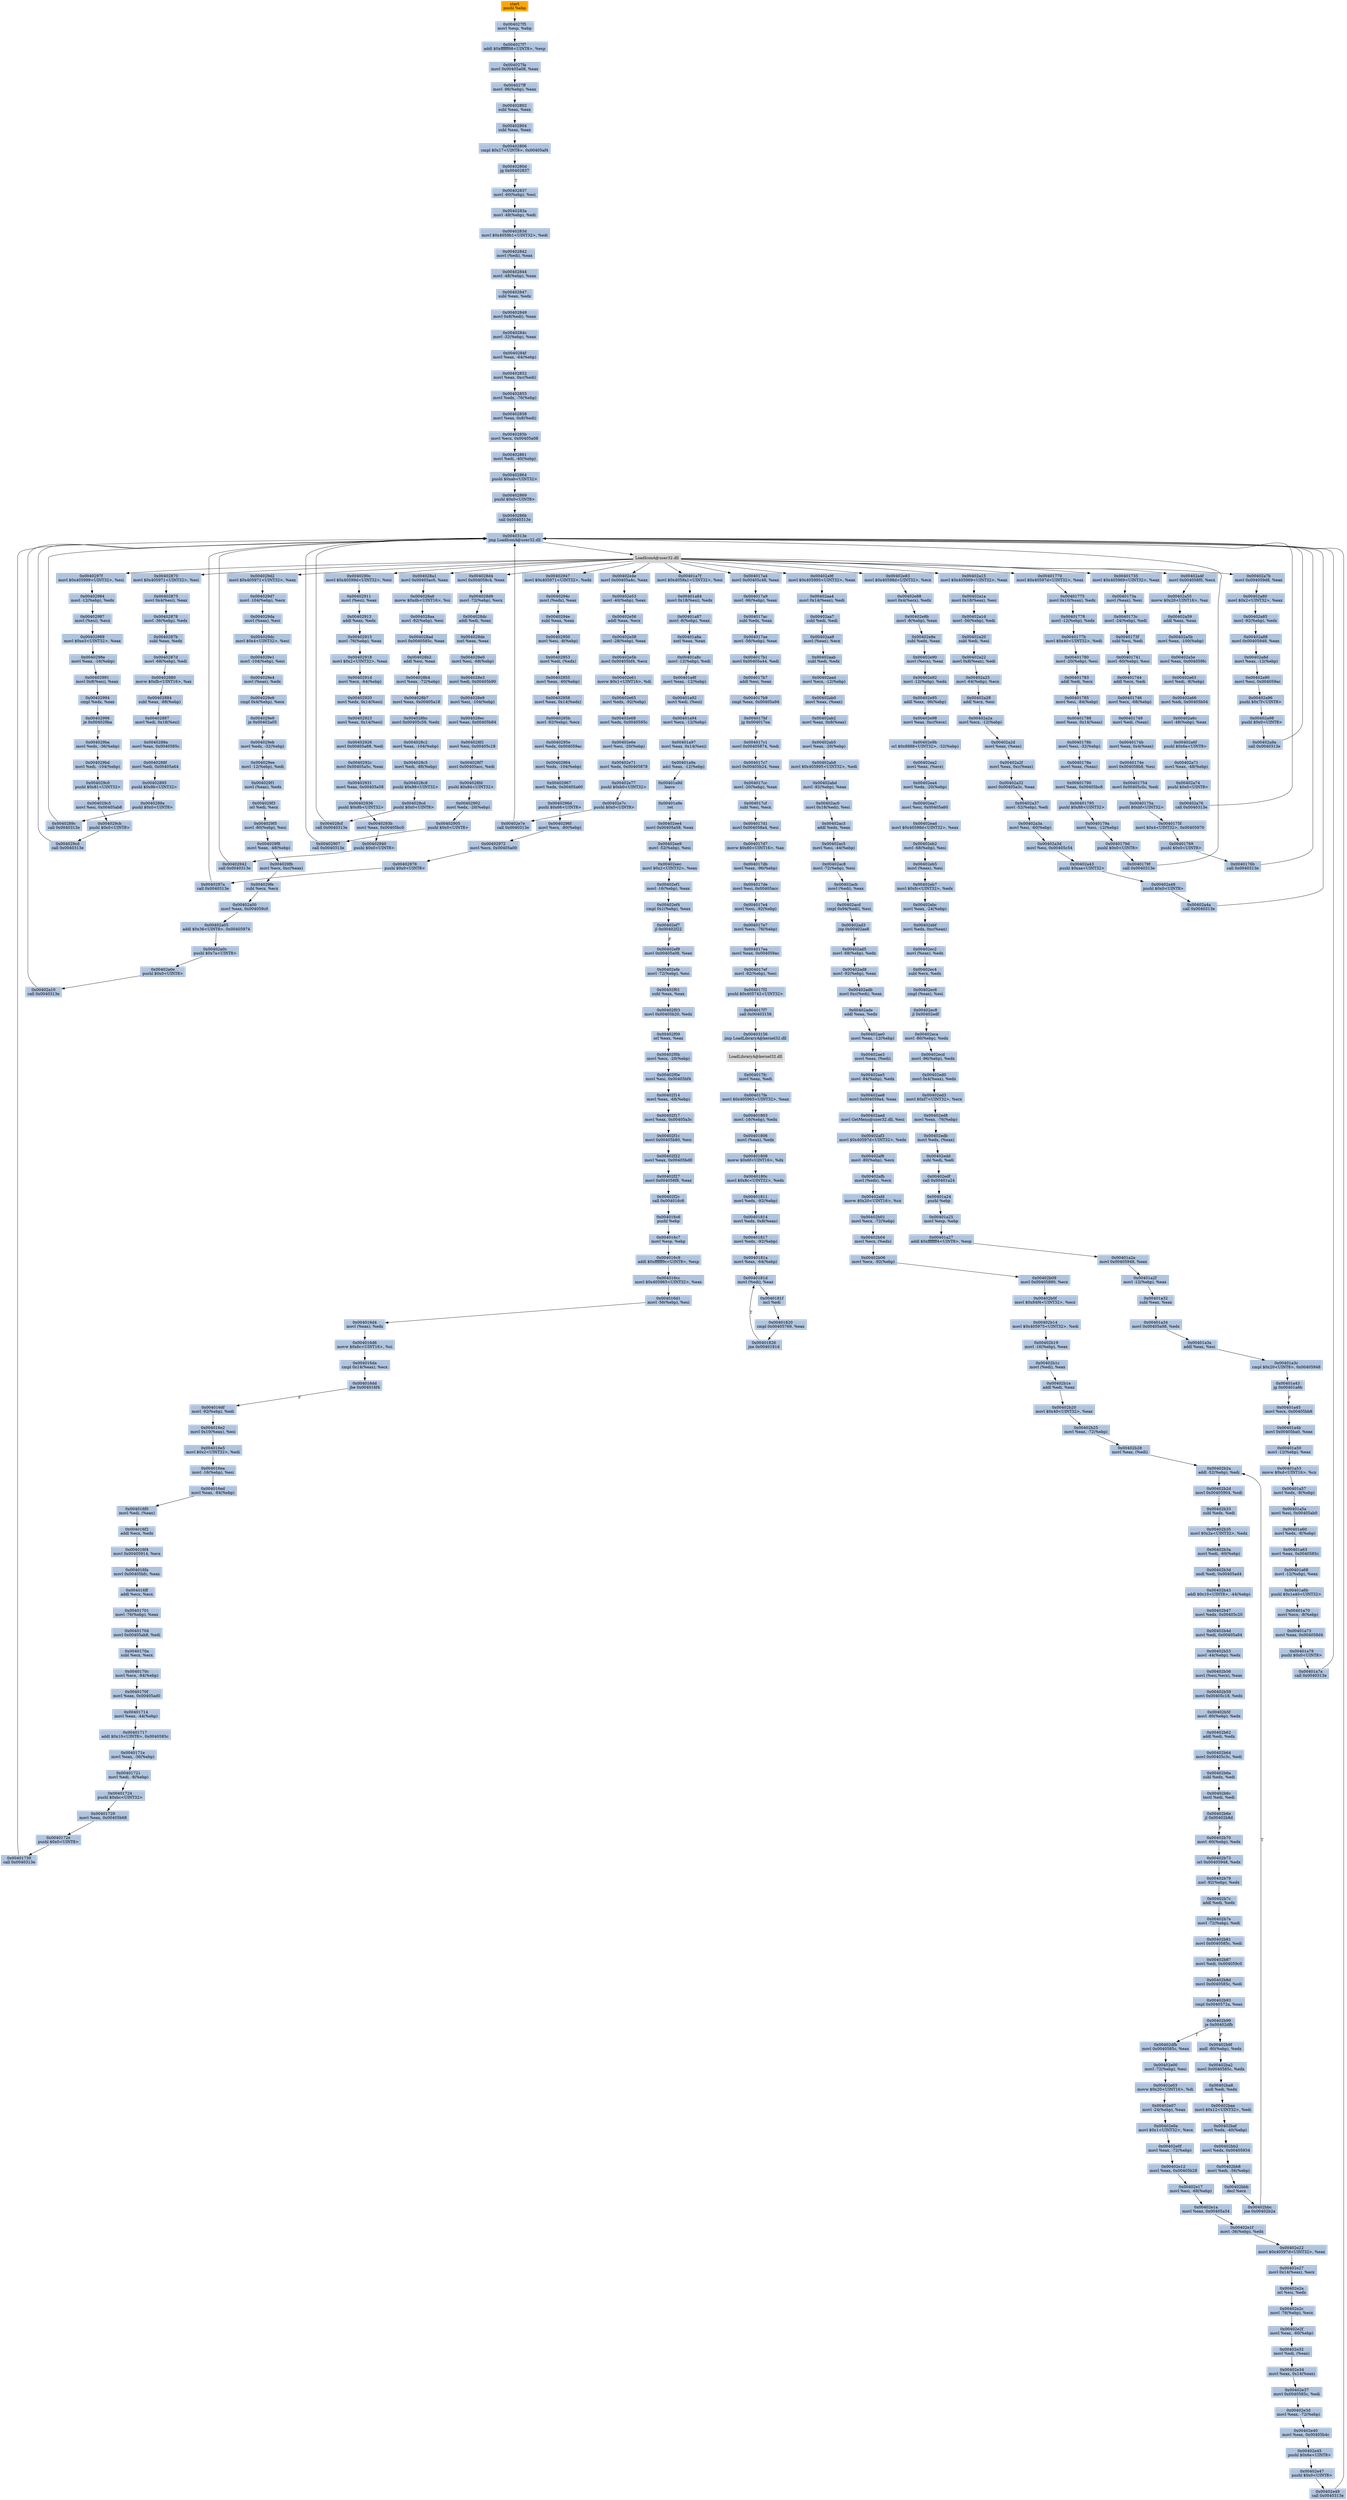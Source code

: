 digraph G {
node[shape=rectangle,style=filled,fillcolor=lightsteelblue,color=lightsteelblue]
bgcolor="transparent"
a0x004027f4pushl_ebp[label="start\npushl %ebp",color="lightgrey",fillcolor="orange"];
a0x004027f5movl_esp_ebp[label="0x004027f5\nmovl %esp, %ebp"];
a0x004027f7addl_0xffffff98UINT8_esp[label="0x004027f7\naddl $0xffffff98<UINT8>, %esp"];
a0x004027famovl_0x00405a08_eax[label="0x004027fa\nmovl 0x00405a08, %eax"];
a0x004027ffmovl__96ebp__eax[label="0x004027ff\nmovl -96(%ebp), %eax"];
a0x00402802subl_eax_eax[label="0x00402802\nsubl %eax, %eax"];
a0x00402804subl_eax_eax[label="0x00402804\nsubl %eax, %eax"];
a0x00402806cmpl_0x17UINT8_0x00405af4[label="0x00402806\ncmpl $0x17<UINT8>, 0x00405af4"];
a0x0040280djg_0x00402837[label="0x0040280d\njg 0x00402837"];
a0x00402837movl__60ebp__esi[label="0x00402837\nmovl -60(%ebp), %esi"];
a0x0040283amovl__48ebp__edi[label="0x0040283a\nmovl -48(%ebp), %edi"];
a0x0040283dmovl_0x4059b1UINT32_edi[label="0x0040283d\nmovl $0x4059b1<UINT32>, %edi"];
a0x00402842movl_edi__eax[label="0x00402842\nmovl (%edi), %eax"];
a0x00402844movl__48ebp__eax[label="0x00402844\nmovl -48(%ebp), %eax"];
a0x00402847subl_eax_edx[label="0x00402847\nsubl %eax, %edx"];
a0x00402849movl_0x8edi__eax[label="0x00402849\nmovl 0x8(%edi), %eax"];
a0x0040284cmovl__32ebp__eax[label="0x0040284c\nmovl -32(%ebp), %eax"];
a0x0040284fmovl_eax__64ebp_[label="0x0040284f\nmovl %eax, -64(%ebp)"];
a0x00402852movl_eax_0xcedi_[label="0x00402852\nmovl %eax, 0xc(%edi)"];
a0x00402855movl_edx__76ebp_[label="0x00402855\nmovl %edx, -76(%ebp)"];
a0x00402858movl_eax_0x8edi_[label="0x00402858\nmovl %eax, 0x8(%edi)"];
a0x0040285bmovl_ecx_0x00405a08[label="0x0040285b\nmovl %ecx, 0x00405a08"];
a0x00402861movl_edi__40ebp_[label="0x00402861\nmovl %edi, -40(%ebp)"];
a0x00402864pushl_0xabUINT32[label="0x00402864\npushl $0xab<UINT32>"];
a0x00402869pushl_0x0UINT8[label="0x00402869\npushl $0x0<UINT8>"];
a0x0040286bcall_0x0040313e[label="0x0040286b\ncall 0x0040313e"];
a0x0040313ejmp_LoadIconA_user32_dll[label="0x0040313e\njmp LoadIconA@user32.dll"];
LoadIconA_user32_dll[label="LoadIconA@user32.dll",color="lightgrey",fillcolor="lightgrey"];
a0x00402870movl_0x405971UINT32_esi[label="0x00402870\nmovl $0x405971<UINT32>, %esi"];
a0x00402875movl_0x4esi__eax[label="0x00402875\nmovl 0x4(%esi), %eax"];
a0x00402878movl__36ebp__edx[label="0x00402878\nmovl -36(%ebp), %edx"];
a0x0040287bsubl_eax_edx[label="0x0040287b\nsubl %eax, %edx"];
a0x0040287dmovl__68ebp__edi[label="0x0040287d\nmovl -68(%ebp), %edi"];
a0x00402880movw_0xfbUINT16_ax[label="0x00402880\nmovw $0xfb<UINT16>, %ax"];
a0x00402884subl_eax__88ebp_[label="0x00402884\nsubl %eax, -88(%ebp)"];
a0x00402887movl_edi_0x18esi_[label="0x00402887\nmovl %edi, 0x18(%esi)"];
a0x0040288amovl_eax_0x0040595c[label="0x0040288a\nmovl %eax, 0x0040595c"];
a0x0040288fmovl_edi_0x00405a64[label="0x0040288f\nmovl %edi, 0x00405a64"];
a0x00402895pushl_0x9bUINT32[label="0x00402895\npushl $0x9b<UINT32>"];
a0x0040289apushl_0x0UINT8[label="0x0040289a\npushl $0x0<UINT8>"];
a0x0040289ccall_0x0040313e[label="0x0040289c\ncall 0x0040313e"];
a0x004028a1movl_0x00405ac0_eax[label="0x004028a1\nmovl 0x00405ac0, %eax"];
a0x004028a6movw_0xdbUINT16_si[label="0x004028a6\nmovw $0xdb<UINT16>, %si"];
a0x004028aamovl__92ebp__esi[label="0x004028aa\nmovl -92(%ebp), %esi"];
a0x004028admovl_0x0040585c_eax[label="0x004028ad\nmovl 0x0040585c, %eax"];
a0x004028b2addl_esi_eax[label="0x004028b2\naddl %esi, %eax"];
a0x004028b4movl_eax__72ebp_[label="0x004028b4\nmovl %eax, -72(%ebp)"];
a0x004028b7movl_eax_0x00405a18[label="0x004028b7\nmovl %eax, 0x00405a18"];
a0x004028bcmovl_0x00405c58_edx[label="0x004028bc\nmovl 0x00405c58, %edx"];
a0x004028c2movl_eax__104ebp_[label="0x004028c2\nmovl %eax, -104(%ebp)"];
a0x004028c5movl_edi__88ebp_[label="0x004028c5\nmovl %edi, -88(%ebp)"];
a0x004028c8pushl_0x88UINT32[label="0x004028c8\npushl $0x88<UINT32>"];
a0x004028cdpushl_0x0UINT8[label="0x004028cd\npushl $0x0<UINT8>"];
a0x004028cfcall_0x0040313e[label="0x004028cf\ncall 0x0040313e"];
a0x004028d4movl_0x004058c4_eax[label="0x004028d4\nmovl 0x004058c4, %eax"];
a0x004028d9movl__72ebp__ecx[label="0x004028d9\nmovl -72(%ebp), %ecx"];
a0x004028dcaddl_edi_eax[label="0x004028dc\naddl %edi, %eax"];
a0x004028dexorl_eax_eax[label="0x004028de\nxorl %eax, %eax"];
a0x004028e0movl_esi__68ebp_[label="0x004028e0\nmovl %esi, -68(%ebp)"];
a0x004028e3movl_edi_0x00405b90[label="0x004028e3\nmovl %edi, 0x00405b90"];
a0x004028e9movl_esi__104ebp_[label="0x004028e9\nmovl %esi, -104(%ebp)"];
a0x004028ecmovl_eax_0x00405b84[label="0x004028ec\nmovl %eax, 0x00405b84"];
a0x004028f1movl_esi_0x00405c18[label="0x004028f1\nmovl %esi, 0x00405c18"];
a0x004028f7movl_0x00405acc_edi[label="0x004028f7\nmovl 0x00405acc, %edi"];
a0x004028fdpushl_0x84UINT32[label="0x004028fd\npushl $0x84<UINT32>"];
a0x00402902movl_edx__20ebp_[label="0x00402902\nmovl %edx, -20(%ebp)"];
a0x00402905pushl_0x0UINT8[label="0x00402905\npushl $0x0<UINT8>"];
a0x00402907call_0x0040313e[label="0x00402907\ncall 0x0040313e"];
a0x0040290cmovl_0x40599dUINT32_esi[label="0x0040290c\nmovl $0x40599d<UINT32>, %esi"];
a0x00402911movl_esi__eax[label="0x00402911\nmovl (%esi), %eax"];
a0x00402913addl_eax_edx[label="0x00402913\naddl %eax, %edx"];
a0x00402915movl__76ebp__eax[label="0x00402915\nmovl -76(%ebp), %eax"];
a0x00402918movl_0x2UINT32_eax[label="0x00402918\nmovl $0x2<UINT32>, %eax"];
a0x0040291dmovl_ecx__64ebp_[label="0x0040291d\nmovl %ecx, -64(%ebp)"];
a0x00402920movl_edx_0x14esi_[label="0x00402920\nmovl %edx, 0x14(%esi)"];
a0x00402923movl_eax_0x14esi_[label="0x00402923\nmovl %eax, 0x14(%esi)"];
a0x00402926movl_0x00405a88_edi[label="0x00402926\nmovl 0x00405a88, %edi"];
a0x0040292cmovl_0x00405a5c_eax[label="0x0040292c\nmovl 0x00405a5c, %eax"];
a0x00402931movl_eax_0x00405a58[label="0x00402931\nmovl %eax, 0x00405a58"];
a0x00402936pushl_0x8bUINT32[label="0x00402936\npushl $0x8b<UINT32>"];
a0x0040293bmovl_eax_0x00405bc0[label="0x0040293b\nmovl %eax, 0x00405bc0"];
a0x00402940pushl_0x0UINT8[label="0x00402940\npushl $0x0<UINT8>"];
a0x00402942call_0x0040313e[label="0x00402942\ncall 0x0040313e"];
a0x00402947movl_0x405971UINT32_edx[label="0x00402947\nmovl $0x405971<UINT32>, %edx"];
a0x0040294cmovl_edx__eax[label="0x0040294c\nmovl (%edx), %eax"];
a0x0040294esubl_eax_eax[label="0x0040294e\nsubl %eax, %eax"];
a0x00402950movl_esi__8ebp_[label="0x00402950\nmovl %esi, -8(%ebp)"];
a0x00402953movl_edi_edx_[label="0x00402953\nmovl %edi, (%edx)"];
a0x00402955movl_eax__60ebp_[label="0x00402955\nmovl %eax, -60(%ebp)"];
a0x00402958movl_eax_0x14edx_[label="0x00402958\nmovl %eax, 0x14(%edx)"];
a0x0040295bmovl__92ebp__ecx[label="0x0040295b\nmovl -92(%ebp), %ecx"];
a0x0040295emovl_edx_0x004059ac[label="0x0040295e\nmovl %edx, 0x004059ac"];
a0x00402964movl_edx__104ebp_[label="0x00402964\nmovl %edx, -104(%ebp)"];
a0x00402967movl_edx_0x00405a60[label="0x00402967\nmovl %edx, 0x00405a60"];
a0x0040296dpushl_0x66UINT8[label="0x0040296d\npushl $0x66<UINT8>"];
a0x0040296fmovl_ecx__80ebp_[label="0x0040296f\nmovl %ecx, -80(%ebp)"];
a0x00402972movl_ecx_0x00405a00[label="0x00402972\nmovl %ecx, 0x00405a00"];
a0x00402978pushl_0x0UINT8[label="0x00402978\npushl $0x0<UINT8>"];
a0x0040297acall_0x0040313e[label="0x0040297a\ncall 0x0040313e"];
a0x0040297fmovl_0x405999UINT32_esi[label="0x0040297f\nmovl $0x405999<UINT32>, %esi"];
a0x00402984movl__12ebp__edx[label="0x00402984\nmovl -12(%ebp), %edx"];
a0x00402987movl_esi__ecx[label="0x00402987\nmovl (%esi), %ecx"];
a0x00402989movl_0xe3UINT32_eax[label="0x00402989\nmovl $0xe3<UINT32>, %eax"];
a0x0040298emovl_eax__16ebp_[label="0x0040298e\nmovl %eax, -16(%ebp)"];
a0x00402991movl_0x8esi__eax[label="0x00402991\nmovl 0x8(%esi), %eax"];
a0x00402994cmpl_edx_eax[label="0x00402994\ncmpl %edx, %eax"];
a0x00402996je_0x004029ba[label="0x00402996\nje 0x004029ba"];
a0x004029bamovl_edx__36ebp_[label="0x004029ba\nmovl %edx, -36(%ebp)"];
a0x004029bdmovl_edi__104ebp_[label="0x004029bd\nmovl %edi, -104(%ebp)"];
a0x004029c0pushl_0x81UINT32[label="0x004029c0\npushl $0x81<UINT32>"];
a0x004029c5movl_esi_0x00405ab8[label="0x004029c5\nmovl %esi, 0x00405ab8"];
a0x004029cbpushl_0x0UINT8[label="0x004029cb\npushl $0x0<UINT8>"];
a0x004029cdcall_0x0040313e[label="0x004029cd\ncall 0x0040313e"];
a0x004029d2movl_0x405971UINT32_eax[label="0x004029d2\nmovl $0x405971<UINT32>, %eax"];
a0x004029d7movl__104ebp__ecx[label="0x004029d7\nmovl -104(%ebp), %ecx"];
a0x004029damovl_eax__esi[label="0x004029da\nmovl (%eax), %esi"];
a0x004029dcmovl_0x4UINT32_esi[label="0x004029dc\nmovl $0x4<UINT32>, %esi"];
a0x004029e1movl__104ebp__esi[label="0x004029e1\nmovl -104(%ebp), %esi"];
a0x004029e4movl_eax__edx[label="0x004029e4\nmovl (%eax), %edx"];
a0x004029e6cmpl_0x4ebp__ecx[label="0x004029e6\ncmpl 0x4(%ebp), %ecx"];
a0x004029e9je_0x00402a05[label="0x004029e9\nje 0x00402a05"];
a0x004029ebmovl_edx__32ebp_[label="0x004029eb\nmovl %edx, -32(%ebp)"];
a0x004029eemovl__12ebp__edi[label="0x004029ee\nmovl -12(%ebp), %edi"];
a0x004029f1movl_eax__edx[label="0x004029f1\nmovl (%eax), %edx"];
a0x004029f3orl_edi_ecx[label="0x004029f3\norl %edi, %ecx"];
a0x004029f5movl__80ebp__esi[label="0x004029f5\nmovl -80(%ebp), %esi"];
a0x004029f8movl_eax__48ebp_[label="0x004029f8\nmovl %eax, -48(%ebp)"];
a0x004029fbmovl_ecx_0xceax_[label="0x004029fb\nmovl %ecx, 0xc(%eax)"];
a0x004029fesubl_ecx_ecx[label="0x004029fe\nsubl %ecx, %ecx"];
a0x00402a00movl_eax_0x004059c0[label="0x00402a00\nmovl %eax, 0x004059c0"];
a0x00402a05addl_0x36UINT8_0x00405974[label="0x00402a05\naddl $0x36<UINT8>, 0x00405974"];
a0x00402a0cpushl_0x7aUINT8[label="0x00402a0c\npushl $0x7a<UINT8>"];
a0x00402a0epushl_0x0UINT8[label="0x00402a0e\npushl $0x0<UINT8>"];
a0x00402a10call_0x0040313e[label="0x00402a10\ncall 0x0040313e"];
a0x00402a15movl_0x405969UINT32_eax[label="0x00402a15\nmovl $0x405969<UINT32>, %eax"];
a0x00402a1amovl_0x18eax__esi[label="0x00402a1a\nmovl 0x18(%eax), %esi"];
a0x00402a1dmovl__56ebp__edi[label="0x00402a1d\nmovl -56(%ebp), %edi"];
a0x00402a20subl_edi_esi[label="0x00402a20\nsubl %edi, %esi"];
a0x00402a22movl_0x8eax__edi[label="0x00402a22\nmovl 0x8(%eax), %edi"];
a0x00402a25movl__64ebp__ecx[label="0x00402a25\nmovl -64(%ebp), %ecx"];
a0x00402a28addl_ecx_esi[label="0x00402a28\naddl %ecx, %esi"];
a0x00402a2amovl_ecx__12ebp_[label="0x00402a2a\nmovl %ecx, -12(%ebp)"];
a0x00402a2dmovl_eax_eax_[label="0x00402a2d\nmovl %eax, (%eax)"];
a0x00402a2fmovl_eax_0xceax_[label="0x00402a2f\nmovl %eax, 0xc(%eax)"];
a0x00402a32movl_0x00405a3c_eax[label="0x00402a32\nmovl 0x00405a3c, %eax"];
a0x00402a37movl__52ebp__edi[label="0x00402a37\nmovl -52(%ebp), %edi"];
a0x00402a3amovl_esi__60ebp_[label="0x00402a3a\nmovl %esi, -60(%ebp)"];
a0x00402a3dmovl_esi_0x00405c54[label="0x00402a3d\nmovl %esi, 0x00405c54"];
a0x00402a43pushl_0xaaUINT32[label="0x00402a43\npushl $0xaa<UINT32>"];
a0x00402a48pushl_0x0UINT8[label="0x00402a48\npushl $0x0<UINT8>"];
a0x00402a4acall_0x0040313e[label="0x00402a4a\ncall 0x0040313e"];
a0x00402a4fmovl_0x004058f0_ecx[label="0x00402a4f\nmovl 0x004058f0, %ecx"];
a0x00402a55movw_0x20UINT16_ax[label="0x00402a55\nmovw $0x20<UINT16>, %ax"];
a0x00402a59addl_eax_eax[label="0x00402a59\naddl %eax, %eax"];
a0x00402a5bmovl_eax__100ebp_[label="0x00402a5b\nmovl %eax, -100(%ebp)"];
a0x00402a5emovl_eax_0x004059fc[label="0x00402a5e\nmovl %eax, 0x004059fc"];
a0x00402a63movl_edi__8ebp_[label="0x00402a63\nmovl %edi, -8(%ebp)"];
a0x00402a66movl_edi_0x00405b04[label="0x00402a66\nmovl %edi, 0x00405b04"];
a0x00402a6cmovl__48ebp__eax[label="0x00402a6c\nmovl -48(%ebp), %eax"];
a0x00402a6fpushl_0x6aUINT8[label="0x00402a6f\npushl $0x6a<UINT8>"];
a0x00402a71movl_eax__48ebp_[label="0x00402a71\nmovl %eax, -48(%ebp)"];
a0x00402a74pushl_0x0UINT8[label="0x00402a74\npushl $0x0<UINT8>"];
a0x00402a76call_0x0040313e[label="0x00402a76\ncall 0x0040313e"];
a0x00402a7bmovl_0x004059d8_eax[label="0x00402a7b\nmovl 0x004059d8, %eax"];
a0x00402a80movl_0x2UINT32_eax[label="0x00402a80\nmovl $0x2<UINT32>, %eax"];
a0x00402a85movl__92ebp__edx[label="0x00402a85\nmovl -92(%ebp), %edx"];
a0x00402a88movl_0x00405948_eax[label="0x00402a88\nmovl 0x00405948, %eax"];
a0x00402a8dmovl_eax__12ebp_[label="0x00402a8d\nmovl %eax, -12(%ebp)"];
a0x00402a90movl_esi_0x004059ac[label="0x00402a90\nmovl %esi, 0x004059ac"];
a0x00402a96pushl_0x7fUINT8[label="0x00402a96\npushl $0x7f<UINT8>"];
a0x00402a98pushl_0x0UINT8[label="0x00402a98\npushl $0x0<UINT8>"];
a0x00402a9acall_0x0040313e[label="0x00402a9a\ncall 0x0040313e"];
a0x00402a9fmovl_0x405995UINT32_eax[label="0x00402a9f\nmovl $0x405995<UINT32>, %eax"];
a0x00402aa4movl_0x14eax__edi[label="0x00402aa4\nmovl 0x14(%eax), %edi"];
a0x00402aa7subl_edi_edi[label="0x00402aa7\nsubl %edi, %edi"];
a0x00402aa9movl_eax__ecx[label="0x00402aa9\nmovl (%eax), %ecx"];
a0x00402aabsubl_edi_edx[label="0x00402aab\nsubl %edi, %edx"];
a0x00402aadmovl_ecx__12ebp_[label="0x00402aad\nmovl %ecx, -12(%ebp)"];
a0x00402ab0movl_eax_eax_[label="0x00402ab0\nmovl %eax, (%eax)"];
a0x00402ab2movl_eax_0x8eax_[label="0x00402ab2\nmovl %eax, 0x8(%eax)"];
a0x00402ab5movl_eax__20ebp_[label="0x00402ab5\nmovl %eax, -20(%ebp)"];
a0x00402ab8movl_0x405995UINT32_edi[label="0x00402ab8\nmovl $0x405995<UINT32>, %edi"];
a0x00402abdmovl__92ebp__eax[label="0x00402abd\nmovl -92(%ebp), %eax"];
a0x00402ac0movl_0x18edi__esi[label="0x00402ac0\nmovl 0x18(%edi), %esi"];
a0x00402ac3addl_edx_eax[label="0x00402ac3\naddl %edx, %eax"];
a0x00402ac5movl_esi__44ebp_[label="0x00402ac5\nmovl %esi, -44(%ebp)"];
a0x00402ac8movl__72ebp__esi[label="0x00402ac8\nmovl -72(%ebp), %esi"];
a0x00402acbmovl_edi__eax[label="0x00402acb\nmovl (%edi), %eax"];
a0x00402acdcmpl_0x94edi__esi[label="0x00402acd\ncmpl 0x94(%edi), %esi"];
a0x00402ad3jnp_0x00402ae8[label="0x00402ad3\njnp 0x00402ae8"];
a0x00402ad5movl__68ebp__edx[label="0x00402ad5\nmovl -68(%ebp), %edx"];
a0x00402ad8movl__92ebp__eax[label="0x00402ad8\nmovl -92(%ebp), %eax"];
a0x00402adbmovl_0xcedi__eax[label="0x00402adb\nmovl 0xc(%edi), %eax"];
a0x00402adeaddl_eax_edx[label="0x00402ade\naddl %eax, %edx"];
a0x00402ae0movl_eax__12ebp_[label="0x00402ae0\nmovl %eax, -12(%ebp)"];
a0x00402ae3movl_eax_edi_[label="0x00402ae3\nmovl %eax, (%edi)"];
a0x00402ae5movl__84ebp__edx[label="0x00402ae5\nmovl -84(%ebp), %edx"];
a0x00402ae8movl_0x004059a4_eax[label="0x00402ae8\nmovl 0x004059a4, %eax"];
a0x00402aedmovl_GetMenu_user32_dll_esi[label="0x00402aed\nmovl GetMenu@user32.dll, %esi"];
a0x00402af3movl_0x40597dUINT32_edx[label="0x00402af3\nmovl $0x40597d<UINT32>, %edx"];
a0x00402af8movl__80ebp__ecx[label="0x00402af8\nmovl -80(%ebp), %ecx"];
a0x00402afbmovl_edx__ecx[label="0x00402afb\nmovl (%edx), %ecx"];
a0x00402afdmovw_0x20UINT16_cx[label="0x00402afd\nmovw $0x20<UINT16>, %cx"];
a0x00402b01movl_ecx__72ebp_[label="0x00402b01\nmovl %ecx, -72(%ebp)"];
a0x00402b04movl_ecx_edx_[label="0x00402b04\nmovl %ecx, (%edx)"];
a0x00402b06movl_ecx__92ebp_[label="0x00402b06\nmovl %ecx, -92(%ebp)"];
a0x00402b09movl_0x00405890_ecx[label="0x00402b09\nmovl 0x00405890, %ecx"];
a0x00402b0fmovl_0x84f4UINT32_ecx[label="0x00402b0f\nmovl $0x84f4<UINT32>, %ecx"];
a0x00402b14movl_0x405975UINT32_edi[label="0x00402b14\nmovl $0x405975<UINT32>, %edi"];
a0x00402b19movl__16ebp__eax[label="0x00402b19\nmovl -16(%ebp), %eax"];
a0x00402b1cmovl_edi__eax[label="0x00402b1c\nmovl (%edi), %eax"];
a0x00402b1eaddl_edi_eax[label="0x00402b1e\naddl %edi, %eax"];
a0x00402b20movl_0x40UINT32_eax[label="0x00402b20\nmovl $0x40<UINT32>, %eax"];
a0x00402b25movl_eax__72ebp_[label="0x00402b25\nmovl %eax, -72(%ebp)"];
a0x00402b28movl_eax_edi_[label="0x00402b28\nmovl %eax, (%edi)"];
a0x00402b2aaddl__52ebp__edi[label="0x00402b2a\naddl -52(%ebp), %edi"];
a0x00402b2dmovl_0x00405904_edi[label="0x00402b2d\nmovl 0x00405904, %edi"];
a0x00402b33subl_edx_edi[label="0x00402b33\nsubl %edx, %edi"];
a0x00402b35movl_0x2aUINT32_edx[label="0x00402b35\nmovl $0x2a<UINT32>, %edx"];
a0x00402b3amovl_edi__60ebp_[label="0x00402b3a\nmovl %edi, -60(%ebp)"];
a0x00402b3dandl_edi_0x00405ad4[label="0x00402b3d\nandl %edi, 0x00405ad4"];
a0x00402b43addl_0x10UINT8__44ebp_[label="0x00402b43\naddl $0x10<UINT8>, -44(%ebp)"];
a0x00402b47movl_edx_0x00405c20[label="0x00402b47\nmovl %edx, 0x00405c20"];
a0x00402b4dmovl_edi_0x00405a84[label="0x00402b4d\nmovl %edi, 0x00405a84"];
a0x00402b53movl__44ebp__edx[label="0x00402b53\nmovl -44(%ebp), %edx"];
a0x00402b56movl_esiecx__eax[label="0x00402b56\nmovl (%esi,%ecx), %eax"];
a0x00402b59movl_0x00405c18_edx[label="0x00402b59\nmovl 0x00405c18, %edx"];
a0x00402b5fmovl__80ebp__edx[label="0x00402b5f\nmovl -80(%ebp), %edx"];
a0x00402b62addl_edi_edx[label="0x00402b62\naddl %edi, %edx"];
a0x00402b64movl_0x00405c3c_edi[label="0x00402b64\nmovl 0x00405c3c, %edi"];
a0x00402b6asubl_edx_edi[label="0x00402b6a\nsubl %edx, %edi"];
a0x00402b6ctestl_edi_edi[label="0x00402b6c\ntestl %edi, %edi"];
a0x00402b6ejl_0x00402b8d[label="0x00402b6e\njl 0x00402b8d"];
a0x00402b70movl__60ebp__edx[label="0x00402b70\nmovl -60(%ebp), %edx"];
a0x00402b73orl_0x00405948_edx[label="0x00402b73\norl 0x00405948, %edx"];
a0x00402b79xorl__92ebp__edx[label="0x00402b79\nxorl -92(%ebp), %edx"];
a0x00402b7caddl_edi_edx[label="0x00402b7c\naddl %edi, %edx"];
a0x00402b7emovl__72ebp__edi[label="0x00402b7e\nmovl -72(%ebp), %edi"];
a0x00402b81movl_0x0040585c_edi[label="0x00402b81\nmovl 0x0040585c, %edi"];
a0x00402b87movl_edi_0x004059c0[label="0x00402b87\nmovl %edi, 0x004059c0"];
a0x00402b8dmovl_0x0040585c_edi[label="0x00402b8d\nmovl 0x0040585c, %edi"];
a0x00402b93cmpl_0x0040572a_eax[label="0x00402b93\ncmpl 0x0040572a, %eax"];
a0x00402b99je_0x00402dfb[label="0x00402b99\nje 0x00402dfb"];
a0x00402b9fandl__80ebp__edx[label="0x00402b9f\nandl -80(%ebp), %edx"];
a0x00402ba2movl_0x0040585c_edx[label="0x00402ba2\nmovl 0x0040585c, %edx"];
a0x00402ba8andl_edi_edx[label="0x00402ba8\nandl %edi, %edx"];
a0x00402baamovl_0x12UINT32_edi[label="0x00402baa\nmovl $0x12<UINT32>, %edi"];
a0x00402bafmovl_edx__40ebp_[label="0x00402baf\nmovl %edx, -40(%ebp)"];
a0x00402bb2movl_edx_0x00405934[label="0x00402bb2\nmovl %edx, 0x00405934"];
a0x00402bb8movl_edi__56ebp_[label="0x00402bb8\nmovl %edi, -56(%ebp)"];
a0x00402bbbdecl_ecx[label="0x00402bbb\ndecl %ecx"];
a0x00402bbcjne_0x00402b2a[label="0x00402bbc\njne 0x00402b2a"];
a0x00402dfbmovl_0x0040585c_eax[label="0x00402dfb\nmovl 0x0040585c, %eax"];
a0x00402e00movl__72ebp__esi[label="0x00402e00\nmovl -72(%ebp), %esi"];
a0x00402e03movw_0x20UINT16_di[label="0x00402e03\nmovw $0x20<UINT16>, %di"];
a0x00402e07movl__24ebp__eax[label="0x00402e07\nmovl -24(%ebp), %eax"];
a0x00402e0amovl_0x1UINT32_ecx[label="0x00402e0a\nmovl $0x1<UINT32>, %ecx"];
a0x00402e0fmovl_eax__72ebp_[label="0x00402e0f\nmovl %eax, -72(%ebp)"];
a0x00402e12movl_eax_0x00405b28[label="0x00402e12\nmovl %eax, 0x00405b28"];
a0x00402e17movl_esi__68ebp_[label="0x00402e17\nmovl %esi, -68(%ebp)"];
a0x00402e1amovl_eax_0x00405a34[label="0x00402e1a\nmovl %eax, 0x00405a34"];
a0x00402e1fmovl__36ebp__edx[label="0x00402e1f\nmovl -36(%ebp), %edx"];
a0x00402e22movl_0x40597dUINT32_eax[label="0x00402e22\nmovl $0x40597d<UINT32>, %eax"];
a0x00402e27movl_0x14eax__ecx[label="0x00402e27\nmovl 0x14(%eax), %ecx"];
a0x00402e2aorl_esi_edx[label="0x00402e2a\norl %esi, %edx"];
a0x00402e2cmovl__76ebp__ecx[label="0x00402e2c\nmovl -76(%ebp), %ecx"];
a0x00402e2fmovl_eax__60ebp_[label="0x00402e2f\nmovl %eax, -60(%ebp)"];
a0x00402e32movl_edi_eax_[label="0x00402e32\nmovl %edi, (%eax)"];
a0x00402e34movl_eax_0x14eax_[label="0x00402e34\nmovl %eax, 0x14(%eax)"];
a0x00402e37movl_0x0040585c_edi[label="0x00402e37\nmovl 0x0040585c, %edi"];
a0x00402e3dmovl_eax__72ebp_[label="0x00402e3d\nmovl %eax, -72(%ebp)"];
a0x00402e40movl_eax_0x00405b4c[label="0x00402e40\nmovl %eax, 0x00405b4c"];
a0x00402e45pushl_0x6eUINT8[label="0x00402e45\npushl $0x6e<UINT8>"];
a0x00402e47pushl_0x0UINT8[label="0x00402e47\npushl $0x0<UINT8>"];
a0x00402e49call_0x0040313e[label="0x00402e49\ncall 0x0040313e"];
a0x00402e4emovl_0x00405a4c_eax[label="0x00402e4e\nmovl 0x00405a4c, %eax"];
a0x00402e53movl__40ebp__eax[label="0x00402e53\nmovl -40(%ebp), %eax"];
a0x00402e56addl_eax_ecx[label="0x00402e56\naddl %eax, %ecx"];
a0x00402e58movl__28ebp__eax[label="0x00402e58\nmovl -28(%ebp), %eax"];
a0x00402e5bmovl_0x00405bf4_ecx[label="0x00402e5b\nmovl 0x00405bf4, %ecx"];
a0x00402e61movw_0x1UINT16_di[label="0x00402e61\nmovw $0x1<UINT16>, %di"];
a0x00402e65movl_edx__92ebp_[label="0x00402e65\nmovl %edx, -92(%ebp)"];
a0x00402e68movl_edx_0x0040595c[label="0x00402e68\nmovl %edx, 0x0040595c"];
a0x00402e6emovl_esi__20ebp_[label="0x00402e6e\nmovl %esi, -20(%ebp)"];
a0x00402e71movl_edx_0x00405878[label="0x00402e71\nmovl %edx, 0x00405878"];
a0x00402e77pushl_0xb0UINT32[label="0x00402e77\npushl $0xb0<UINT32>"];
a0x00402e7cpushl_0x0UINT8[label="0x00402e7c\npushl $0x0<UINT8>"];
a0x00402e7ecall_0x0040313e[label="0x00402e7e\ncall 0x0040313e"];
a0x00402e83movl_0x40598dUINT32_ecx[label="0x00402e83\nmovl $0x40598d<UINT32>, %ecx"];
a0x00402e88movl_0x4ecx__edx[label="0x00402e88\nmovl 0x4(%ecx), %edx"];
a0x00402e8bmovl__8ebp__eax[label="0x00402e8b\nmovl -8(%ebp), %eax"];
a0x00402e8esubl_edx_eax[label="0x00402e8e\nsubl %edx, %eax"];
a0x00402e90movl_ecx__eax[label="0x00402e90\nmovl (%ecx), %eax"];
a0x00402e92movl__12ebp__edx[label="0x00402e92\nmovl -12(%ebp), %edx"];
a0x00402e95addl_eax__96ebp_[label="0x00402e95\naddl %eax, -96(%ebp)"];
a0x00402e98movl_eax_0xcecx_[label="0x00402e98\nmovl %eax, 0xc(%ecx)"];
a0x00402e9borl_0x8888UINT32__32ebp_[label="0x00402e9b\norl $0x8888<UINT32>, -32(%ebp)"];
a0x00402ea2movl_eax_ecx_[label="0x00402ea2\nmovl %eax, (%ecx)"];
a0x00402ea4movl_edx__20ebp_[label="0x00402ea4\nmovl %edx, -20(%ebp)"];
a0x00402ea7movl_esi_0x00405a60[label="0x00402ea7\nmovl %esi, 0x00405a60"];
a0x00402eadmovl_0x40598dUINT32_eax[label="0x00402ead\nmovl $0x40598d<UINT32>, %eax"];
a0x00402eb2movl__68ebp__esi[label="0x00402eb2\nmovl -68(%ebp), %esi"];
a0x00402eb5movl_eax__esi[label="0x00402eb5\nmovl (%eax), %esi"];
a0x00402eb7movl_0xfcUINT32_edx[label="0x00402eb7\nmovl $0xfc<UINT32>, %edx"];
a0x00402ebcmovl_eax__24ebp_[label="0x00402ebc\nmovl %eax, -24(%ebp)"];
a0x00402ebfmovl_edx_0xceax_[label="0x00402ebf\nmovl %edx, 0xc(%eax)"];
a0x00402ec2movl_eax__edx[label="0x00402ec2\nmovl (%eax), %edx"];
a0x00402ec4subl_ecx_edx[label="0x00402ec4\nsubl %ecx, %edx"];
a0x00402ec6cmpl_eax__esi[label="0x00402ec6\ncmpl (%eax), %esi"];
a0x00402ec8jl_0x00402edf[label="0x00402ec8\njl 0x00402edf"];
a0x00402ecamovl__80ebp__edx[label="0x00402eca\nmovl -80(%ebp), %edx"];
a0x00402ecdmovl__96ebp__edx[label="0x00402ecd\nmovl -96(%ebp), %edx"];
a0x00402ed0movl_0x4eax__edx[label="0x00402ed0\nmovl 0x4(%eax), %edx"];
a0x00402ed3movl_0xf7UINT32_ecx[label="0x00402ed3\nmovl $0xf7<UINT32>, %ecx"];
a0x00402ed8movl_eax__76ebp_[label="0x00402ed8\nmovl %eax, -76(%ebp)"];
a0x00402edbmovl_edx_eax_[label="0x00402edb\nmovl %edx, (%eax)"];
a0x00402eddsubl_edi_edi[label="0x00402edd\nsubl %edi, %edi"];
a0x00402edfcall_0x00401a24[label="0x00402edf\ncall 0x00401a24"];
a0x00401a24pushl_ebp[label="0x00401a24\npushl %ebp"];
a0x00401a25movl_esp_ebp[label="0x00401a25\nmovl %esp, %ebp"];
a0x00401a27addl_0xfffffff4UINT8_esp[label="0x00401a27\naddl $0xfffffff4<UINT8>, %esp"];
a0x00401a2amovl_0x00405948_eax[label="0x00401a2a\nmovl 0x00405948, %eax"];
a0x00401a2fmovl__12ebp__eax[label="0x00401a2f\nmovl -12(%ebp), %eax"];
a0x00401a32subl_eax_eax[label="0x00401a32\nsubl %eax, %eax"];
a0x00401a34movl_0x00405a08_edx[label="0x00401a34\nmovl 0x00405a08, %edx"];
a0x00401a3aaddl_eax_esi[label="0x00401a3a\naddl %eax, %esi"];
a0x00401a3ccmpl_0x20UINT8_0x00405948[label="0x00401a3c\ncmpl $0x20<UINT8>, 0x00405948"];
a0x00401a43jg_0x00401a6b[label="0x00401a43\njg 0x00401a6b"];
a0x00401a45movl_ecx_0x00405bb8[label="0x00401a45\nmovl %ecx, 0x00405bb8"];
a0x00401a4bmovl_0x00405ba0_eax[label="0x00401a4b\nmovl 0x00405ba0, %eax"];
a0x00401a50movl__12ebp__eax[label="0x00401a50\nmovl -12(%ebp), %eax"];
a0x00401a53movw_0xdUINT16_cx[label="0x00401a53\nmovw $0xd<UINT16>, %cx"];
a0x00401a57movl_edx__8ebp_[label="0x00401a57\nmovl %edx, -8(%ebp)"];
a0x00401a5amovl_esi_0x00405ab0[label="0x00401a5a\nmovl %esi, 0x00405ab0"];
a0x00401a60movl_edx__8ebp_[label="0x00401a60\nmovl %edx, -8(%ebp)"];
a0x00401a63movl_eax_0x0040585c[label="0x00401a63\nmovl %eax, 0x0040585c"];
a0x00401a68movl__12ebp__eax[label="0x00401a68\nmovl -12(%ebp), %eax"];
a0x00401a6bpushl_0x1a40UINT32[label="0x00401a6b\npushl $0x1a40<UINT32>"];
a0x00401a70movl_ecx__8ebp_[label="0x00401a70\nmovl %ecx, -8(%ebp)"];
a0x00401a73movl_eax_0x004058d4[label="0x00401a73\nmovl %eax, 0x004058d4"];
a0x00401a78pushl_0x0UINT8[label="0x00401a78\npushl $0x0<UINT8>"];
a0x00401a7acall_0x0040313e[label="0x00401a7a\ncall 0x0040313e"];
a0x00401a7fmovl_0x4059a1UINT32_esi[label="0x00401a7f\nmovl $0x4059a1<UINT32>, %esi"];
a0x00401a84movl_0x18esi__edx[label="0x00401a84\nmovl 0x18(%esi), %edx"];
a0x00401a87movl__8ebp__eax[label="0x00401a87\nmovl -8(%ebp), %eax"];
a0x00401a8axorl_eax_eax[label="0x00401a8a\nxorl %eax, %eax"];
a0x00401a8cmovl__12ebp__edi[label="0x00401a8c\nmovl -12(%ebp), %edi"];
a0x00401a8fmovl_eax__12ebp_[label="0x00401a8f\nmovl %eax, -12(%ebp)"];
a0x00401a92movl_edi_esi_[label="0x00401a92\nmovl %edi, (%esi)"];
a0x00401a94movl_ecx__12ebp_[label="0x00401a94\nmovl %ecx, -12(%ebp)"];
a0x00401a97movl_eax_0x14esi_[label="0x00401a97\nmovl %eax, 0x14(%esi)"];
a0x00401a9aadcl_eax__12ebp_[label="0x00401a9a\nadcl %eax, -12(%ebp)"];
a0x00401a9dleave_[label="0x00401a9d\nleave "];
a0x00401a9eret[label="0x00401a9e\nret"];
a0x00402ee4movl_0x00405a58_eax[label="0x00402ee4\nmovl 0x00405a58, %eax"];
a0x00402ee9movl__52ebp__esi[label="0x00402ee9\nmovl -52(%ebp), %esi"];
a0x00402eecmovl_0x2UINT32_eax[label="0x00402eec\nmovl $0x2<UINT32>, %eax"];
a0x00402ef1movl__16ebp__eax[label="0x00402ef1\nmovl -16(%ebp), %eax"];
a0x00402ef4cmpl_0x1ebp__eax[label="0x00402ef4\ncmpl 0x1(%ebp), %eax"];
a0x00402ef7jl_0x00402f22[label="0x00402ef7\njl 0x00402f22"];
a0x00402ef9movl_0x00405a08_eax[label="0x00402ef9\nmovl 0x00405a08, %eax"];
a0x00402efemovl__72ebp__esi[label="0x00402efe\nmovl -72(%ebp), %esi"];
a0x00402f01subl_eax_eax[label="0x00402f01\nsubl %eax, %eax"];
a0x00402f03movl_0x00405b20_edx[label="0x00402f03\nmovl 0x00405b20, %edx"];
a0x00402f09orl_eax_eax[label="0x00402f09\norl %eax, %eax"];
a0x00402f0bmovl_ecx__20ebp_[label="0x00402f0b\nmovl %ecx, -20(%ebp)"];
a0x00402f0emovl_esi_0x00405bf4[label="0x00402f0e\nmovl %esi, 0x00405bf4"];
a0x00402f14movl_eax__68ebp_[label="0x00402f14\nmovl %eax, -68(%ebp)"];
a0x00402f17movl_eax_0x00405a3c[label="0x00402f17\nmovl %eax, 0x00405a3c"];
a0x00402f1cmovl_0x00405b80_esi[label="0x00402f1c\nmovl 0x00405b80, %esi"];
a0x00402f22movl_eax_0x00405bd0[label="0x00402f22\nmovl %eax, 0x00405bd0"];
a0x00402f27movl_0x004058f8_eax[label="0x00402f27\nmovl 0x004058f8, %eax"];
a0x00402f2ccall_0x004016c6[label="0x00402f2c\ncall 0x004016c6"];
a0x004016c6pushl_ebp[label="0x004016c6\npushl %ebp"];
a0x004016c7movl_esp_ebp[label="0x004016c7\nmovl %esp, %ebp"];
a0x004016c9addl_0xffffff9cUINT8_esp[label="0x004016c9\naddl $0xffffff9c<UINT8>, %esp"];
a0x004016ccmovl_0x405965UINT32_eax[label="0x004016cc\nmovl $0x405965<UINT32>, %eax"];
a0x004016d1movl__56ebp__esi[label="0x004016d1\nmovl -56(%ebp), %esi"];
a0x004016d4movl_eax__edx[label="0x004016d4\nmovl (%eax), %edx"];
a0x004016d6movw_0x6cUINT16_si[label="0x004016d6\nmovw $0x6c<UINT16>, %si"];
a0x004016dacmpl_0x14eax__ecx[label="0x004016da\ncmpl 0x14(%eax), %ecx"];
a0x004016ddjbe_0x004016f4[label="0x004016dd\njbe 0x004016f4"];
a0x004016dfmovl__92ebp__edi[label="0x004016df\nmovl -92(%ebp), %edi"];
a0x004016e2movl_0x10eax__esi[label="0x004016e2\nmovl 0x10(%eax), %esi"];
a0x004016e5movl_0x2UINT32_edi[label="0x004016e5\nmovl $0x2<UINT32>, %edi"];
a0x004016eamovl__16ebp__esi[label="0x004016ea\nmovl -16(%ebp), %esi"];
a0x004016edmovl_eax__84ebp_[label="0x004016ed\nmovl %eax, -84(%ebp)"];
a0x004016f0movl_edi_eax_[label="0x004016f0\nmovl %edi, (%eax)"];
a0x004016f2addl_ecx_edx[label="0x004016f2\naddl %ecx, %edx"];
a0x004016f4movl_0x00405914_ecx[label="0x004016f4\nmovl 0x00405914, %ecx"];
a0x004016famovl_0x00405bfc_eax[label="0x004016fa\nmovl 0x00405bfc, %eax"];
a0x004016ffaddl_ecx_ecx[label="0x004016ff\naddl %ecx, %ecx"];
a0x00401701movl__76ebp__eax[label="0x00401701\nmovl -76(%ebp), %eax"];
a0x00401704movl_0x00405ab8_edi[label="0x00401704\nmovl 0x00405ab8, %edi"];
a0x0040170asubl_ecx_ecx[label="0x0040170a\nsubl %ecx, %ecx"];
a0x0040170cmovl_ecx__84ebp_[label="0x0040170c\nmovl %ecx, -84(%ebp)"];
a0x0040170fmovl_eax_0x00405ad0[label="0x0040170f\nmovl %eax, 0x00405ad0"];
a0x00401714movl_eax__44ebp_[label="0x00401714\nmovl %eax, -44(%ebp)"];
a0x00401717addl_0x10UINT8_0x0040585c[label="0x00401717\naddl $0x10<UINT8>, 0x0040585c"];
a0x0040171emovl_eax__36ebp_[label="0x0040171e\nmovl %eax, -36(%ebp)"];
a0x00401721movl_edi__8ebp_[label="0x00401721\nmovl %edi, -8(%ebp)"];
a0x00401724pushl_0xbcUINT32[label="0x00401724\npushl $0xbc<UINT32>"];
a0x00401729movl_eax_0x00405b68[label="0x00401729\nmovl %eax, 0x00405b68"];
a0x0040172epushl_0x0UINT8[label="0x0040172e\npushl $0x0<UINT8>"];
a0x00401730call_0x0040313e[label="0x00401730\ncall 0x0040313e"];
a0x00401735movl_0x405969UINT32_eax[label="0x00401735\nmovl $0x405969<UINT32>, %eax"];
a0x0040173amovl_eax__esi[label="0x0040173a\nmovl (%eax), %esi"];
a0x0040173cmovl__24ebp__edi[label="0x0040173c\nmovl -24(%ebp), %edi"];
a0x0040173fsubl_esi_edi[label="0x0040173f\nsubl %esi, %edi"];
a0x00401741movl__60ebp__esi[label="0x00401741\nmovl -60(%ebp), %esi"];
a0x00401744addl_ecx_edi[label="0x00401744\naddl %ecx, %edi"];
a0x00401746movl_ecx__68ebp_[label="0x00401746\nmovl %ecx, -68(%ebp)"];
a0x00401749movl_edi_eax_[label="0x00401749\nmovl %edi, (%eax)"];
a0x0040174bmovl_eax_0x4eax_[label="0x0040174b\nmovl %eax, 0x4(%eax)"];
a0x0040174emovl_0x004058b8_esi[label="0x0040174e\nmovl 0x004058b8, %esi"];
a0x00401754movl_0x00405c0c_edi[label="0x00401754\nmovl 0x00405c0c, %edi"];
a0x0040175apushl_0xbfUINT32[label="0x0040175a\npushl $0xbf<UINT32>"];
a0x0040175fmovl_0x4UINT32_0x00405970[label="0x0040175f\nmovl $0x4<UINT32>, 0x00405970"];
a0x00401769pushl_0x0UINT8[label="0x00401769\npushl $0x0<UINT8>"];
a0x0040176bcall_0x0040313e[label="0x0040176b\ncall 0x0040313e"];
a0x00401770movl_0x40597dUINT32_eax[label="0x00401770\nmovl $0x40597d<UINT32>, %eax"];
a0x00401775movl_0x10eax__edx[label="0x00401775\nmovl 0x10(%eax), %edx"];
a0x00401778movl__12ebp__edx[label="0x00401778\nmovl -12(%ebp), %edx"];
a0x0040177bmovl_0x40UINT32_edi[label="0x0040177b\nmovl $0x40<UINT32>, %edi"];
a0x00401780movl__20ebp__esi[label="0x00401780\nmovl -20(%ebp), %esi"];
a0x00401783addl_edi_ecx[label="0x00401783\naddl %edi, %ecx"];
a0x00401785movl_esi__84ebp_[label="0x00401785\nmovl %esi, -84(%ebp)"];
a0x00401788movl_eax_0x14eax_[label="0x00401788\nmovl %eax, 0x14(%eax)"];
a0x0040178bmovl_esi__32ebp_[label="0x0040178b\nmovl %esi, -32(%ebp)"];
a0x0040178emovl_eax_eax_[label="0x0040178e\nmovl %eax, (%eax)"];
a0x00401790movl_eax_0x00405bc8[label="0x00401790\nmovl %eax, 0x00405bc8"];
a0x00401795pushl_0x88UINT32[label="0x00401795\npushl $0x88<UINT32>"];
a0x0040179amovl_esi__12ebp_[label="0x0040179a\nmovl %esi, -12(%ebp)"];
a0x0040179dpushl_0x0UINT8[label="0x0040179d\npushl $0x0<UINT8>"];
a0x0040179fcall_0x0040313e[label="0x0040179f\ncall 0x0040313e"];
a0x004017a4movl_0x00405c48_eax[label="0x004017a4\nmovl 0x00405c48, %eax"];
a0x004017a9movl__96ebp__eax[label="0x004017a9\nmovl -96(%ebp), %eax"];
a0x004017acsubl_edx_eax[label="0x004017ac\nsubl %edx, %eax"];
a0x004017aemovl__56ebp__eax[label="0x004017ae\nmovl -56(%ebp), %eax"];
a0x004017b1movl_0x00405a44_edi[label="0x004017b1\nmovl 0x00405a44, %edi"];
a0x004017b7addl_esi_eax[label="0x004017b7\naddl %esi, %eax"];
a0x004017b9cmpl_eax_0x00405a94[label="0x004017b9\ncmpl %eax, 0x00405a94"];
a0x004017bfjg_0x004017ea[label="0x004017bf\njg 0x004017ea"];
a0x004017c1movl_0x00405874_edi[label="0x004017c1\nmovl 0x00405874, %edi"];
a0x004017c7movl_0x00405b24_eax[label="0x004017c7\nmovl 0x00405b24, %eax"];
a0x004017ccmovl__20ebp__eax[label="0x004017cc\nmovl -20(%ebp), %eax"];
a0x004017cfsubl_esi_ecx[label="0x004017cf\nsubl %esi, %ecx"];
a0x004017d1movl_0x004058a4_esi[label="0x004017d1\nmovl 0x004058a4, %esi"];
a0x004017d7movw_0x80UINT16_ax[label="0x004017d7\nmovw $0x80<UINT16>, %ax"];
a0x004017dbmovl_eax__96ebp_[label="0x004017db\nmovl %eax, -96(%ebp)"];
a0x004017demovl_esi_0x00405acc[label="0x004017de\nmovl %esi, 0x00405acc"];
a0x004017e4movl_esi__92ebp_[label="0x004017e4\nmovl %esi, -92(%ebp)"];
a0x004017e7movl_ecx__76ebp_[label="0x004017e7\nmovl %ecx, -76(%ebp)"];
a0x004017eamovl_eax_0x004059ac[label="0x004017ea\nmovl %eax, 0x004059ac"];
a0x004017efmovl__92ebp__esi[label="0x004017ef\nmovl -92(%ebp), %esi"];
a0x004017f2pushl_0x405742UINT32[label="0x004017f2\npushl $0x405742<UINT32>"];
a0x004017f7call_0x00403156[label="0x004017f7\ncall 0x00403156"];
a0x00403156jmp_LoadLibraryA_kernel32_dll[label="0x00403156\njmp LoadLibraryA@kernel32.dll"];
LoadLibraryA_kernel32_dll[label="LoadLibraryA@kernel32.dll",color="lightgrey",fillcolor="lightgrey"];
a0x004017fcmovl_eax_edi[label="0x004017fc\nmovl %eax, %edi"];
a0x004017femovl_0x405965UINT32_eax[label="0x004017fe\nmovl $0x405965<UINT32>, %eax"];
a0x00401803movl__16ebp__edx[label="0x00401803\nmovl -16(%ebp), %edx"];
a0x00401806movl_eax__edx[label="0x00401806\nmovl (%eax), %edx"];
a0x00401808movw_0x6fUINT16_dx[label="0x00401808\nmovw $0x6f<UINT16>, %dx"];
a0x0040180cmovl_0x8cUINT32_edx[label="0x0040180c\nmovl $0x8c<UINT32>, %edx"];
a0x00401811movl_edx__92ebp_[label="0x00401811\nmovl %edx, -92(%ebp)"];
a0x00401814movl_edx_0x8eax_[label="0x00401814\nmovl %edx, 0x8(%eax)"];
a0x00401817movl_edx__92ebp_[label="0x00401817\nmovl %edx, -92(%ebp)"];
a0x0040181amovl_eax__64ebp_[label="0x0040181a\nmovl %eax, -64(%ebp)"];
a0x0040181dmovl_edi__eax[label="0x0040181d\nmovl (%edi), %eax"];
a0x0040181fincl_edi[label="0x0040181f\nincl %edi"];
a0x00401820cmpl_0x00405769_eax[label="0x00401820\ncmpl 0x00405769, %eax"];
a0x00401826jne_0x0040181d[label="0x00401826\njne 0x0040181d"];
a0x004027f4pushl_ebp -> a0x004027f5movl_esp_ebp [color="#000000"];
a0x004027f5movl_esp_ebp -> a0x004027f7addl_0xffffff98UINT8_esp [color="#000000"];
a0x004027f7addl_0xffffff98UINT8_esp -> a0x004027famovl_0x00405a08_eax [color="#000000"];
a0x004027famovl_0x00405a08_eax -> a0x004027ffmovl__96ebp__eax [color="#000000"];
a0x004027ffmovl__96ebp__eax -> a0x00402802subl_eax_eax [color="#000000"];
a0x00402802subl_eax_eax -> a0x00402804subl_eax_eax [color="#000000"];
a0x00402804subl_eax_eax -> a0x00402806cmpl_0x17UINT8_0x00405af4 [color="#000000"];
a0x00402806cmpl_0x17UINT8_0x00405af4 -> a0x0040280djg_0x00402837 [color="#000000"];
a0x0040280djg_0x00402837 -> a0x00402837movl__60ebp__esi [color="#000000",label="T"];
a0x00402837movl__60ebp__esi -> a0x0040283amovl__48ebp__edi [color="#000000"];
a0x0040283amovl__48ebp__edi -> a0x0040283dmovl_0x4059b1UINT32_edi [color="#000000"];
a0x0040283dmovl_0x4059b1UINT32_edi -> a0x00402842movl_edi__eax [color="#000000"];
a0x00402842movl_edi__eax -> a0x00402844movl__48ebp__eax [color="#000000"];
a0x00402844movl__48ebp__eax -> a0x00402847subl_eax_edx [color="#000000"];
a0x00402847subl_eax_edx -> a0x00402849movl_0x8edi__eax [color="#000000"];
a0x00402849movl_0x8edi__eax -> a0x0040284cmovl__32ebp__eax [color="#000000"];
a0x0040284cmovl__32ebp__eax -> a0x0040284fmovl_eax__64ebp_ [color="#000000"];
a0x0040284fmovl_eax__64ebp_ -> a0x00402852movl_eax_0xcedi_ [color="#000000"];
a0x00402852movl_eax_0xcedi_ -> a0x00402855movl_edx__76ebp_ [color="#000000"];
a0x00402855movl_edx__76ebp_ -> a0x00402858movl_eax_0x8edi_ [color="#000000"];
a0x00402858movl_eax_0x8edi_ -> a0x0040285bmovl_ecx_0x00405a08 [color="#000000"];
a0x0040285bmovl_ecx_0x00405a08 -> a0x00402861movl_edi__40ebp_ [color="#000000"];
a0x00402861movl_edi__40ebp_ -> a0x00402864pushl_0xabUINT32 [color="#000000"];
a0x00402864pushl_0xabUINT32 -> a0x00402869pushl_0x0UINT8 [color="#000000"];
a0x00402869pushl_0x0UINT8 -> a0x0040286bcall_0x0040313e [color="#000000"];
a0x0040286bcall_0x0040313e -> a0x0040313ejmp_LoadIconA_user32_dll [color="#000000"];
a0x0040313ejmp_LoadIconA_user32_dll -> LoadIconA_user32_dll [color="#000000"];
LoadIconA_user32_dll -> a0x00402870movl_0x405971UINT32_esi [color="#000000"];
a0x00402870movl_0x405971UINT32_esi -> a0x00402875movl_0x4esi__eax [color="#000000"];
a0x00402875movl_0x4esi__eax -> a0x00402878movl__36ebp__edx [color="#000000"];
a0x00402878movl__36ebp__edx -> a0x0040287bsubl_eax_edx [color="#000000"];
a0x0040287bsubl_eax_edx -> a0x0040287dmovl__68ebp__edi [color="#000000"];
a0x0040287dmovl__68ebp__edi -> a0x00402880movw_0xfbUINT16_ax [color="#000000"];
a0x00402880movw_0xfbUINT16_ax -> a0x00402884subl_eax__88ebp_ [color="#000000"];
a0x00402884subl_eax__88ebp_ -> a0x00402887movl_edi_0x18esi_ [color="#000000"];
a0x00402887movl_edi_0x18esi_ -> a0x0040288amovl_eax_0x0040595c [color="#000000"];
a0x0040288amovl_eax_0x0040595c -> a0x0040288fmovl_edi_0x00405a64 [color="#000000"];
a0x0040288fmovl_edi_0x00405a64 -> a0x00402895pushl_0x9bUINT32 [color="#000000"];
a0x00402895pushl_0x9bUINT32 -> a0x0040289apushl_0x0UINT8 [color="#000000"];
a0x0040289apushl_0x0UINT8 -> a0x0040289ccall_0x0040313e [color="#000000"];
a0x0040289ccall_0x0040313e -> a0x0040313ejmp_LoadIconA_user32_dll [color="#000000"];
LoadIconA_user32_dll -> a0x004028a1movl_0x00405ac0_eax [color="#000000"];
a0x004028a1movl_0x00405ac0_eax -> a0x004028a6movw_0xdbUINT16_si [color="#000000"];
a0x004028a6movw_0xdbUINT16_si -> a0x004028aamovl__92ebp__esi [color="#000000"];
a0x004028aamovl__92ebp__esi -> a0x004028admovl_0x0040585c_eax [color="#000000"];
a0x004028admovl_0x0040585c_eax -> a0x004028b2addl_esi_eax [color="#000000"];
a0x004028b2addl_esi_eax -> a0x004028b4movl_eax__72ebp_ [color="#000000"];
a0x004028b4movl_eax__72ebp_ -> a0x004028b7movl_eax_0x00405a18 [color="#000000"];
a0x004028b7movl_eax_0x00405a18 -> a0x004028bcmovl_0x00405c58_edx [color="#000000"];
a0x004028bcmovl_0x00405c58_edx -> a0x004028c2movl_eax__104ebp_ [color="#000000"];
a0x004028c2movl_eax__104ebp_ -> a0x004028c5movl_edi__88ebp_ [color="#000000"];
a0x004028c5movl_edi__88ebp_ -> a0x004028c8pushl_0x88UINT32 [color="#000000"];
a0x004028c8pushl_0x88UINT32 -> a0x004028cdpushl_0x0UINT8 [color="#000000"];
a0x004028cdpushl_0x0UINT8 -> a0x004028cfcall_0x0040313e [color="#000000"];
a0x004028cfcall_0x0040313e -> a0x0040313ejmp_LoadIconA_user32_dll [color="#000000"];
LoadIconA_user32_dll -> a0x004028d4movl_0x004058c4_eax [color="#000000"];
a0x004028d4movl_0x004058c4_eax -> a0x004028d9movl__72ebp__ecx [color="#000000"];
a0x004028d9movl__72ebp__ecx -> a0x004028dcaddl_edi_eax [color="#000000"];
a0x004028dcaddl_edi_eax -> a0x004028dexorl_eax_eax [color="#000000"];
a0x004028dexorl_eax_eax -> a0x004028e0movl_esi__68ebp_ [color="#000000"];
a0x004028e0movl_esi__68ebp_ -> a0x004028e3movl_edi_0x00405b90 [color="#000000"];
a0x004028e3movl_edi_0x00405b90 -> a0x004028e9movl_esi__104ebp_ [color="#000000"];
a0x004028e9movl_esi__104ebp_ -> a0x004028ecmovl_eax_0x00405b84 [color="#000000"];
a0x004028ecmovl_eax_0x00405b84 -> a0x004028f1movl_esi_0x00405c18 [color="#000000"];
a0x004028f1movl_esi_0x00405c18 -> a0x004028f7movl_0x00405acc_edi [color="#000000"];
a0x004028f7movl_0x00405acc_edi -> a0x004028fdpushl_0x84UINT32 [color="#000000"];
a0x004028fdpushl_0x84UINT32 -> a0x00402902movl_edx__20ebp_ [color="#000000"];
a0x00402902movl_edx__20ebp_ -> a0x00402905pushl_0x0UINT8 [color="#000000"];
a0x00402905pushl_0x0UINT8 -> a0x00402907call_0x0040313e [color="#000000"];
a0x00402907call_0x0040313e -> a0x0040313ejmp_LoadIconA_user32_dll [color="#000000"];
LoadIconA_user32_dll -> a0x0040290cmovl_0x40599dUINT32_esi [color="#000000"];
a0x0040290cmovl_0x40599dUINT32_esi -> a0x00402911movl_esi__eax [color="#000000"];
a0x00402911movl_esi__eax -> a0x00402913addl_eax_edx [color="#000000"];
a0x00402913addl_eax_edx -> a0x00402915movl__76ebp__eax [color="#000000"];
a0x00402915movl__76ebp__eax -> a0x00402918movl_0x2UINT32_eax [color="#000000"];
a0x00402918movl_0x2UINT32_eax -> a0x0040291dmovl_ecx__64ebp_ [color="#000000"];
a0x0040291dmovl_ecx__64ebp_ -> a0x00402920movl_edx_0x14esi_ [color="#000000"];
a0x00402920movl_edx_0x14esi_ -> a0x00402923movl_eax_0x14esi_ [color="#000000"];
a0x00402923movl_eax_0x14esi_ -> a0x00402926movl_0x00405a88_edi [color="#000000"];
a0x00402926movl_0x00405a88_edi -> a0x0040292cmovl_0x00405a5c_eax [color="#000000"];
a0x0040292cmovl_0x00405a5c_eax -> a0x00402931movl_eax_0x00405a58 [color="#000000"];
a0x00402931movl_eax_0x00405a58 -> a0x00402936pushl_0x8bUINT32 [color="#000000"];
a0x00402936pushl_0x8bUINT32 -> a0x0040293bmovl_eax_0x00405bc0 [color="#000000"];
a0x0040293bmovl_eax_0x00405bc0 -> a0x00402940pushl_0x0UINT8 [color="#000000"];
a0x00402940pushl_0x0UINT8 -> a0x00402942call_0x0040313e [color="#000000"];
a0x00402942call_0x0040313e -> a0x0040313ejmp_LoadIconA_user32_dll [color="#000000"];
LoadIconA_user32_dll -> a0x00402947movl_0x405971UINT32_edx [color="#000000"];
a0x00402947movl_0x405971UINT32_edx -> a0x0040294cmovl_edx__eax [color="#000000"];
a0x0040294cmovl_edx__eax -> a0x0040294esubl_eax_eax [color="#000000"];
a0x0040294esubl_eax_eax -> a0x00402950movl_esi__8ebp_ [color="#000000"];
a0x00402950movl_esi__8ebp_ -> a0x00402953movl_edi_edx_ [color="#000000"];
a0x00402953movl_edi_edx_ -> a0x00402955movl_eax__60ebp_ [color="#000000"];
a0x00402955movl_eax__60ebp_ -> a0x00402958movl_eax_0x14edx_ [color="#000000"];
a0x00402958movl_eax_0x14edx_ -> a0x0040295bmovl__92ebp__ecx [color="#000000"];
a0x0040295bmovl__92ebp__ecx -> a0x0040295emovl_edx_0x004059ac [color="#000000"];
a0x0040295emovl_edx_0x004059ac -> a0x00402964movl_edx__104ebp_ [color="#000000"];
a0x00402964movl_edx__104ebp_ -> a0x00402967movl_edx_0x00405a60 [color="#000000"];
a0x00402967movl_edx_0x00405a60 -> a0x0040296dpushl_0x66UINT8 [color="#000000"];
a0x0040296dpushl_0x66UINT8 -> a0x0040296fmovl_ecx__80ebp_ [color="#000000"];
a0x0040296fmovl_ecx__80ebp_ -> a0x00402972movl_ecx_0x00405a00 [color="#000000"];
a0x00402972movl_ecx_0x00405a00 -> a0x00402978pushl_0x0UINT8 [color="#000000"];
a0x00402978pushl_0x0UINT8 -> a0x0040297acall_0x0040313e [color="#000000"];
a0x0040297acall_0x0040313e -> a0x0040313ejmp_LoadIconA_user32_dll [color="#000000"];
LoadIconA_user32_dll -> a0x0040297fmovl_0x405999UINT32_esi [color="#000000"];
a0x0040297fmovl_0x405999UINT32_esi -> a0x00402984movl__12ebp__edx [color="#000000"];
a0x00402984movl__12ebp__edx -> a0x00402987movl_esi__ecx [color="#000000"];
a0x00402987movl_esi__ecx -> a0x00402989movl_0xe3UINT32_eax [color="#000000"];
a0x00402989movl_0xe3UINT32_eax -> a0x0040298emovl_eax__16ebp_ [color="#000000"];
a0x0040298emovl_eax__16ebp_ -> a0x00402991movl_0x8esi__eax [color="#000000"];
a0x00402991movl_0x8esi__eax -> a0x00402994cmpl_edx_eax [color="#000000"];
a0x00402994cmpl_edx_eax -> a0x00402996je_0x004029ba [color="#000000"];
a0x00402996je_0x004029ba -> a0x004029bamovl_edx__36ebp_ [color="#000000",label="T"];
a0x004029bamovl_edx__36ebp_ -> a0x004029bdmovl_edi__104ebp_ [color="#000000"];
a0x004029bdmovl_edi__104ebp_ -> a0x004029c0pushl_0x81UINT32 [color="#000000"];
a0x004029c0pushl_0x81UINT32 -> a0x004029c5movl_esi_0x00405ab8 [color="#000000"];
a0x004029c5movl_esi_0x00405ab8 -> a0x004029cbpushl_0x0UINT8 [color="#000000"];
a0x004029cbpushl_0x0UINT8 -> a0x004029cdcall_0x0040313e [color="#000000"];
a0x004029cdcall_0x0040313e -> a0x0040313ejmp_LoadIconA_user32_dll [color="#000000"];
LoadIconA_user32_dll -> a0x004029d2movl_0x405971UINT32_eax [color="#000000"];
a0x004029d2movl_0x405971UINT32_eax -> a0x004029d7movl__104ebp__ecx [color="#000000"];
a0x004029d7movl__104ebp__ecx -> a0x004029damovl_eax__esi [color="#000000"];
a0x004029damovl_eax__esi -> a0x004029dcmovl_0x4UINT32_esi [color="#000000"];
a0x004029dcmovl_0x4UINT32_esi -> a0x004029e1movl__104ebp__esi [color="#000000"];
a0x004029e1movl__104ebp__esi -> a0x004029e4movl_eax__edx [color="#000000"];
a0x004029e4movl_eax__edx -> a0x004029e6cmpl_0x4ebp__ecx [color="#000000"];
a0x004029e6cmpl_0x4ebp__ecx -> a0x004029e9je_0x00402a05 [color="#000000"];
a0x004029e9je_0x00402a05 -> a0x004029ebmovl_edx__32ebp_ [color="#000000",label="F"];
a0x004029ebmovl_edx__32ebp_ -> a0x004029eemovl__12ebp__edi [color="#000000"];
a0x004029eemovl__12ebp__edi -> a0x004029f1movl_eax__edx [color="#000000"];
a0x004029f1movl_eax__edx -> a0x004029f3orl_edi_ecx [color="#000000"];
a0x004029f3orl_edi_ecx -> a0x004029f5movl__80ebp__esi [color="#000000"];
a0x004029f5movl__80ebp__esi -> a0x004029f8movl_eax__48ebp_ [color="#000000"];
a0x004029f8movl_eax__48ebp_ -> a0x004029fbmovl_ecx_0xceax_ [color="#000000"];
a0x004029fbmovl_ecx_0xceax_ -> a0x004029fesubl_ecx_ecx [color="#000000"];
a0x004029fesubl_ecx_ecx -> a0x00402a00movl_eax_0x004059c0 [color="#000000"];
a0x00402a00movl_eax_0x004059c0 -> a0x00402a05addl_0x36UINT8_0x00405974 [color="#000000"];
a0x00402a05addl_0x36UINT8_0x00405974 -> a0x00402a0cpushl_0x7aUINT8 [color="#000000"];
a0x00402a0cpushl_0x7aUINT8 -> a0x00402a0epushl_0x0UINT8 [color="#000000"];
a0x00402a0epushl_0x0UINT8 -> a0x00402a10call_0x0040313e [color="#000000"];
a0x00402a10call_0x0040313e -> a0x0040313ejmp_LoadIconA_user32_dll [color="#000000"];
LoadIconA_user32_dll -> a0x00402a15movl_0x405969UINT32_eax [color="#000000"];
a0x00402a15movl_0x405969UINT32_eax -> a0x00402a1amovl_0x18eax__esi [color="#000000"];
a0x00402a1amovl_0x18eax__esi -> a0x00402a1dmovl__56ebp__edi [color="#000000"];
a0x00402a1dmovl__56ebp__edi -> a0x00402a20subl_edi_esi [color="#000000"];
a0x00402a20subl_edi_esi -> a0x00402a22movl_0x8eax__edi [color="#000000"];
a0x00402a22movl_0x8eax__edi -> a0x00402a25movl__64ebp__ecx [color="#000000"];
a0x00402a25movl__64ebp__ecx -> a0x00402a28addl_ecx_esi [color="#000000"];
a0x00402a28addl_ecx_esi -> a0x00402a2amovl_ecx__12ebp_ [color="#000000"];
a0x00402a2amovl_ecx__12ebp_ -> a0x00402a2dmovl_eax_eax_ [color="#000000"];
a0x00402a2dmovl_eax_eax_ -> a0x00402a2fmovl_eax_0xceax_ [color="#000000"];
a0x00402a2fmovl_eax_0xceax_ -> a0x00402a32movl_0x00405a3c_eax [color="#000000"];
a0x00402a32movl_0x00405a3c_eax -> a0x00402a37movl__52ebp__edi [color="#000000"];
a0x00402a37movl__52ebp__edi -> a0x00402a3amovl_esi__60ebp_ [color="#000000"];
a0x00402a3amovl_esi__60ebp_ -> a0x00402a3dmovl_esi_0x00405c54 [color="#000000"];
a0x00402a3dmovl_esi_0x00405c54 -> a0x00402a43pushl_0xaaUINT32 [color="#000000"];
a0x00402a43pushl_0xaaUINT32 -> a0x00402a48pushl_0x0UINT8 [color="#000000"];
a0x00402a48pushl_0x0UINT8 -> a0x00402a4acall_0x0040313e [color="#000000"];
a0x00402a4acall_0x0040313e -> a0x0040313ejmp_LoadIconA_user32_dll [color="#000000"];
LoadIconA_user32_dll -> a0x00402a4fmovl_0x004058f0_ecx [color="#000000"];
a0x00402a4fmovl_0x004058f0_ecx -> a0x00402a55movw_0x20UINT16_ax [color="#000000"];
a0x00402a55movw_0x20UINT16_ax -> a0x00402a59addl_eax_eax [color="#000000"];
a0x00402a59addl_eax_eax -> a0x00402a5bmovl_eax__100ebp_ [color="#000000"];
a0x00402a5bmovl_eax__100ebp_ -> a0x00402a5emovl_eax_0x004059fc [color="#000000"];
a0x00402a5emovl_eax_0x004059fc -> a0x00402a63movl_edi__8ebp_ [color="#000000"];
a0x00402a63movl_edi__8ebp_ -> a0x00402a66movl_edi_0x00405b04 [color="#000000"];
a0x00402a66movl_edi_0x00405b04 -> a0x00402a6cmovl__48ebp__eax [color="#000000"];
a0x00402a6cmovl__48ebp__eax -> a0x00402a6fpushl_0x6aUINT8 [color="#000000"];
a0x00402a6fpushl_0x6aUINT8 -> a0x00402a71movl_eax__48ebp_ [color="#000000"];
a0x00402a71movl_eax__48ebp_ -> a0x00402a74pushl_0x0UINT8 [color="#000000"];
a0x00402a74pushl_0x0UINT8 -> a0x00402a76call_0x0040313e [color="#000000"];
a0x00402a76call_0x0040313e -> a0x0040313ejmp_LoadIconA_user32_dll [color="#000000"];
LoadIconA_user32_dll -> a0x00402a7bmovl_0x004059d8_eax [color="#000000"];
a0x00402a7bmovl_0x004059d8_eax -> a0x00402a80movl_0x2UINT32_eax [color="#000000"];
a0x00402a80movl_0x2UINT32_eax -> a0x00402a85movl__92ebp__edx [color="#000000"];
a0x00402a85movl__92ebp__edx -> a0x00402a88movl_0x00405948_eax [color="#000000"];
a0x00402a88movl_0x00405948_eax -> a0x00402a8dmovl_eax__12ebp_ [color="#000000"];
a0x00402a8dmovl_eax__12ebp_ -> a0x00402a90movl_esi_0x004059ac [color="#000000"];
a0x00402a90movl_esi_0x004059ac -> a0x00402a96pushl_0x7fUINT8 [color="#000000"];
a0x00402a96pushl_0x7fUINT8 -> a0x00402a98pushl_0x0UINT8 [color="#000000"];
a0x00402a98pushl_0x0UINT8 -> a0x00402a9acall_0x0040313e [color="#000000"];
a0x00402a9acall_0x0040313e -> a0x0040313ejmp_LoadIconA_user32_dll [color="#000000"];
LoadIconA_user32_dll -> a0x00402a9fmovl_0x405995UINT32_eax [color="#000000"];
a0x00402a9fmovl_0x405995UINT32_eax -> a0x00402aa4movl_0x14eax__edi [color="#000000"];
a0x00402aa4movl_0x14eax__edi -> a0x00402aa7subl_edi_edi [color="#000000"];
a0x00402aa7subl_edi_edi -> a0x00402aa9movl_eax__ecx [color="#000000"];
a0x00402aa9movl_eax__ecx -> a0x00402aabsubl_edi_edx [color="#000000"];
a0x00402aabsubl_edi_edx -> a0x00402aadmovl_ecx__12ebp_ [color="#000000"];
a0x00402aadmovl_ecx__12ebp_ -> a0x00402ab0movl_eax_eax_ [color="#000000"];
a0x00402ab0movl_eax_eax_ -> a0x00402ab2movl_eax_0x8eax_ [color="#000000"];
a0x00402ab2movl_eax_0x8eax_ -> a0x00402ab5movl_eax__20ebp_ [color="#000000"];
a0x00402ab5movl_eax__20ebp_ -> a0x00402ab8movl_0x405995UINT32_edi [color="#000000"];
a0x00402ab8movl_0x405995UINT32_edi -> a0x00402abdmovl__92ebp__eax [color="#000000"];
a0x00402abdmovl__92ebp__eax -> a0x00402ac0movl_0x18edi__esi [color="#000000"];
a0x00402ac0movl_0x18edi__esi -> a0x00402ac3addl_edx_eax [color="#000000"];
a0x00402ac3addl_edx_eax -> a0x00402ac5movl_esi__44ebp_ [color="#000000"];
a0x00402ac5movl_esi__44ebp_ -> a0x00402ac8movl__72ebp__esi [color="#000000"];
a0x00402ac8movl__72ebp__esi -> a0x00402acbmovl_edi__eax [color="#000000"];
a0x00402acbmovl_edi__eax -> a0x00402acdcmpl_0x94edi__esi [color="#000000"];
a0x00402acdcmpl_0x94edi__esi -> a0x00402ad3jnp_0x00402ae8 [color="#000000"];
a0x00402ad3jnp_0x00402ae8 -> a0x00402ad5movl__68ebp__edx [color="#000000",label="F"];
a0x00402ad5movl__68ebp__edx -> a0x00402ad8movl__92ebp__eax [color="#000000"];
a0x00402ad8movl__92ebp__eax -> a0x00402adbmovl_0xcedi__eax [color="#000000"];
a0x00402adbmovl_0xcedi__eax -> a0x00402adeaddl_eax_edx [color="#000000"];
a0x00402adeaddl_eax_edx -> a0x00402ae0movl_eax__12ebp_ [color="#000000"];
a0x00402ae0movl_eax__12ebp_ -> a0x00402ae3movl_eax_edi_ [color="#000000"];
a0x00402ae3movl_eax_edi_ -> a0x00402ae5movl__84ebp__edx [color="#000000"];
a0x00402ae5movl__84ebp__edx -> a0x00402ae8movl_0x004059a4_eax [color="#000000"];
a0x00402ae8movl_0x004059a4_eax -> a0x00402aedmovl_GetMenu_user32_dll_esi [color="#000000"];
a0x00402aedmovl_GetMenu_user32_dll_esi -> a0x00402af3movl_0x40597dUINT32_edx [color="#000000"];
a0x00402af3movl_0x40597dUINT32_edx -> a0x00402af8movl__80ebp__ecx [color="#000000"];
a0x00402af8movl__80ebp__ecx -> a0x00402afbmovl_edx__ecx [color="#000000"];
a0x00402afbmovl_edx__ecx -> a0x00402afdmovw_0x20UINT16_cx [color="#000000"];
a0x00402afdmovw_0x20UINT16_cx -> a0x00402b01movl_ecx__72ebp_ [color="#000000"];
a0x00402b01movl_ecx__72ebp_ -> a0x00402b04movl_ecx_edx_ [color="#000000"];
a0x00402b04movl_ecx_edx_ -> a0x00402b06movl_ecx__92ebp_ [color="#000000"];
a0x00402b06movl_ecx__92ebp_ -> a0x00402b09movl_0x00405890_ecx [color="#000000"];
a0x00402b09movl_0x00405890_ecx -> a0x00402b0fmovl_0x84f4UINT32_ecx [color="#000000"];
a0x00402b0fmovl_0x84f4UINT32_ecx -> a0x00402b14movl_0x405975UINT32_edi [color="#000000"];
a0x00402b14movl_0x405975UINT32_edi -> a0x00402b19movl__16ebp__eax [color="#000000"];
a0x00402b19movl__16ebp__eax -> a0x00402b1cmovl_edi__eax [color="#000000"];
a0x00402b1cmovl_edi__eax -> a0x00402b1eaddl_edi_eax [color="#000000"];
a0x00402b1eaddl_edi_eax -> a0x00402b20movl_0x40UINT32_eax [color="#000000"];
a0x00402b20movl_0x40UINT32_eax -> a0x00402b25movl_eax__72ebp_ [color="#000000"];
a0x00402b25movl_eax__72ebp_ -> a0x00402b28movl_eax_edi_ [color="#000000"];
a0x00402b28movl_eax_edi_ -> a0x00402b2aaddl__52ebp__edi [color="#000000"];
a0x00402b2aaddl__52ebp__edi -> a0x00402b2dmovl_0x00405904_edi [color="#000000"];
a0x00402b2dmovl_0x00405904_edi -> a0x00402b33subl_edx_edi [color="#000000"];
a0x00402b33subl_edx_edi -> a0x00402b35movl_0x2aUINT32_edx [color="#000000"];
a0x00402b35movl_0x2aUINT32_edx -> a0x00402b3amovl_edi__60ebp_ [color="#000000"];
a0x00402b3amovl_edi__60ebp_ -> a0x00402b3dandl_edi_0x00405ad4 [color="#000000"];
a0x00402b3dandl_edi_0x00405ad4 -> a0x00402b43addl_0x10UINT8__44ebp_ [color="#000000"];
a0x00402b43addl_0x10UINT8__44ebp_ -> a0x00402b47movl_edx_0x00405c20 [color="#000000"];
a0x00402b47movl_edx_0x00405c20 -> a0x00402b4dmovl_edi_0x00405a84 [color="#000000"];
a0x00402b4dmovl_edi_0x00405a84 -> a0x00402b53movl__44ebp__edx [color="#000000"];
a0x00402b53movl__44ebp__edx -> a0x00402b56movl_esiecx__eax [color="#000000"];
a0x00402b56movl_esiecx__eax -> a0x00402b59movl_0x00405c18_edx [color="#000000"];
a0x00402b59movl_0x00405c18_edx -> a0x00402b5fmovl__80ebp__edx [color="#000000"];
a0x00402b5fmovl__80ebp__edx -> a0x00402b62addl_edi_edx [color="#000000"];
a0x00402b62addl_edi_edx -> a0x00402b64movl_0x00405c3c_edi [color="#000000"];
a0x00402b64movl_0x00405c3c_edi -> a0x00402b6asubl_edx_edi [color="#000000"];
a0x00402b6asubl_edx_edi -> a0x00402b6ctestl_edi_edi [color="#000000"];
a0x00402b6ctestl_edi_edi -> a0x00402b6ejl_0x00402b8d [color="#000000"];
a0x00402b6ejl_0x00402b8d -> a0x00402b70movl__60ebp__edx [color="#000000",label="F"];
a0x00402b70movl__60ebp__edx -> a0x00402b73orl_0x00405948_edx [color="#000000"];
a0x00402b73orl_0x00405948_edx -> a0x00402b79xorl__92ebp__edx [color="#000000"];
a0x00402b79xorl__92ebp__edx -> a0x00402b7caddl_edi_edx [color="#000000"];
a0x00402b7caddl_edi_edx -> a0x00402b7emovl__72ebp__edi [color="#000000"];
a0x00402b7emovl__72ebp__edi -> a0x00402b81movl_0x0040585c_edi [color="#000000"];
a0x00402b81movl_0x0040585c_edi -> a0x00402b87movl_edi_0x004059c0 [color="#000000"];
a0x00402b87movl_edi_0x004059c0 -> a0x00402b8dmovl_0x0040585c_edi [color="#000000"];
a0x00402b8dmovl_0x0040585c_edi -> a0x00402b93cmpl_0x0040572a_eax [color="#000000"];
a0x00402b93cmpl_0x0040572a_eax -> a0x00402b99je_0x00402dfb [color="#000000"];
a0x00402b99je_0x00402dfb -> a0x00402b9fandl__80ebp__edx [color="#000000",label="F"];
a0x00402b9fandl__80ebp__edx -> a0x00402ba2movl_0x0040585c_edx [color="#000000"];
a0x00402ba2movl_0x0040585c_edx -> a0x00402ba8andl_edi_edx [color="#000000"];
a0x00402ba8andl_edi_edx -> a0x00402baamovl_0x12UINT32_edi [color="#000000"];
a0x00402baamovl_0x12UINT32_edi -> a0x00402bafmovl_edx__40ebp_ [color="#000000"];
a0x00402bafmovl_edx__40ebp_ -> a0x00402bb2movl_edx_0x00405934 [color="#000000"];
a0x00402bb2movl_edx_0x00405934 -> a0x00402bb8movl_edi__56ebp_ [color="#000000"];
a0x00402bb8movl_edi__56ebp_ -> a0x00402bbbdecl_ecx [color="#000000"];
a0x00402bbbdecl_ecx -> a0x00402bbcjne_0x00402b2a [color="#000000"];
a0x00402bbcjne_0x00402b2a -> a0x00402b2aaddl__52ebp__edi [color="#000000",label="T"];
a0x00402b99je_0x00402dfb -> a0x00402dfbmovl_0x0040585c_eax [color="#000000",label="T"];
a0x00402dfbmovl_0x0040585c_eax -> a0x00402e00movl__72ebp__esi [color="#000000"];
a0x00402e00movl__72ebp__esi -> a0x00402e03movw_0x20UINT16_di [color="#000000"];
a0x00402e03movw_0x20UINT16_di -> a0x00402e07movl__24ebp__eax [color="#000000"];
a0x00402e07movl__24ebp__eax -> a0x00402e0amovl_0x1UINT32_ecx [color="#000000"];
a0x00402e0amovl_0x1UINT32_ecx -> a0x00402e0fmovl_eax__72ebp_ [color="#000000"];
a0x00402e0fmovl_eax__72ebp_ -> a0x00402e12movl_eax_0x00405b28 [color="#000000"];
a0x00402e12movl_eax_0x00405b28 -> a0x00402e17movl_esi__68ebp_ [color="#000000"];
a0x00402e17movl_esi__68ebp_ -> a0x00402e1amovl_eax_0x00405a34 [color="#000000"];
a0x00402e1amovl_eax_0x00405a34 -> a0x00402e1fmovl__36ebp__edx [color="#000000"];
a0x00402e1fmovl__36ebp__edx -> a0x00402e22movl_0x40597dUINT32_eax [color="#000000"];
a0x00402e22movl_0x40597dUINT32_eax -> a0x00402e27movl_0x14eax__ecx [color="#000000"];
a0x00402e27movl_0x14eax__ecx -> a0x00402e2aorl_esi_edx [color="#000000"];
a0x00402e2aorl_esi_edx -> a0x00402e2cmovl__76ebp__ecx [color="#000000"];
a0x00402e2cmovl__76ebp__ecx -> a0x00402e2fmovl_eax__60ebp_ [color="#000000"];
a0x00402e2fmovl_eax__60ebp_ -> a0x00402e32movl_edi_eax_ [color="#000000"];
a0x00402e32movl_edi_eax_ -> a0x00402e34movl_eax_0x14eax_ [color="#000000"];
a0x00402e34movl_eax_0x14eax_ -> a0x00402e37movl_0x0040585c_edi [color="#000000"];
a0x00402e37movl_0x0040585c_edi -> a0x00402e3dmovl_eax__72ebp_ [color="#000000"];
a0x00402e3dmovl_eax__72ebp_ -> a0x00402e40movl_eax_0x00405b4c [color="#000000"];
a0x00402e40movl_eax_0x00405b4c -> a0x00402e45pushl_0x6eUINT8 [color="#000000"];
a0x00402e45pushl_0x6eUINT8 -> a0x00402e47pushl_0x0UINT8 [color="#000000"];
a0x00402e47pushl_0x0UINT8 -> a0x00402e49call_0x0040313e [color="#000000"];
a0x00402e49call_0x0040313e -> a0x0040313ejmp_LoadIconA_user32_dll [color="#000000"];
LoadIconA_user32_dll -> a0x00402e4emovl_0x00405a4c_eax [color="#000000"];
a0x00402e4emovl_0x00405a4c_eax -> a0x00402e53movl__40ebp__eax [color="#000000"];
a0x00402e53movl__40ebp__eax -> a0x00402e56addl_eax_ecx [color="#000000"];
a0x00402e56addl_eax_ecx -> a0x00402e58movl__28ebp__eax [color="#000000"];
a0x00402e58movl__28ebp__eax -> a0x00402e5bmovl_0x00405bf4_ecx [color="#000000"];
a0x00402e5bmovl_0x00405bf4_ecx -> a0x00402e61movw_0x1UINT16_di [color="#000000"];
a0x00402e61movw_0x1UINT16_di -> a0x00402e65movl_edx__92ebp_ [color="#000000"];
a0x00402e65movl_edx__92ebp_ -> a0x00402e68movl_edx_0x0040595c [color="#000000"];
a0x00402e68movl_edx_0x0040595c -> a0x00402e6emovl_esi__20ebp_ [color="#000000"];
a0x00402e6emovl_esi__20ebp_ -> a0x00402e71movl_edx_0x00405878 [color="#000000"];
a0x00402e71movl_edx_0x00405878 -> a0x00402e77pushl_0xb0UINT32 [color="#000000"];
a0x00402e77pushl_0xb0UINT32 -> a0x00402e7cpushl_0x0UINT8 [color="#000000"];
a0x00402e7cpushl_0x0UINT8 -> a0x00402e7ecall_0x0040313e [color="#000000"];
a0x00402e7ecall_0x0040313e -> a0x0040313ejmp_LoadIconA_user32_dll [color="#000000"];
LoadIconA_user32_dll -> a0x00402e83movl_0x40598dUINT32_ecx [color="#000000"];
a0x00402e83movl_0x40598dUINT32_ecx -> a0x00402e88movl_0x4ecx__edx [color="#000000"];
a0x00402e88movl_0x4ecx__edx -> a0x00402e8bmovl__8ebp__eax [color="#000000"];
a0x00402e8bmovl__8ebp__eax -> a0x00402e8esubl_edx_eax [color="#000000"];
a0x00402e8esubl_edx_eax -> a0x00402e90movl_ecx__eax [color="#000000"];
a0x00402e90movl_ecx__eax -> a0x00402e92movl__12ebp__edx [color="#000000"];
a0x00402e92movl__12ebp__edx -> a0x00402e95addl_eax__96ebp_ [color="#000000"];
a0x00402e95addl_eax__96ebp_ -> a0x00402e98movl_eax_0xcecx_ [color="#000000"];
a0x00402e98movl_eax_0xcecx_ -> a0x00402e9borl_0x8888UINT32__32ebp_ [color="#000000"];
a0x00402e9borl_0x8888UINT32__32ebp_ -> a0x00402ea2movl_eax_ecx_ [color="#000000"];
a0x00402ea2movl_eax_ecx_ -> a0x00402ea4movl_edx__20ebp_ [color="#000000"];
a0x00402ea4movl_edx__20ebp_ -> a0x00402ea7movl_esi_0x00405a60 [color="#000000"];
a0x00402ea7movl_esi_0x00405a60 -> a0x00402eadmovl_0x40598dUINT32_eax [color="#000000"];
a0x00402eadmovl_0x40598dUINT32_eax -> a0x00402eb2movl__68ebp__esi [color="#000000"];
a0x00402eb2movl__68ebp__esi -> a0x00402eb5movl_eax__esi [color="#000000"];
a0x00402eb5movl_eax__esi -> a0x00402eb7movl_0xfcUINT32_edx [color="#000000"];
a0x00402eb7movl_0xfcUINT32_edx -> a0x00402ebcmovl_eax__24ebp_ [color="#000000"];
a0x00402ebcmovl_eax__24ebp_ -> a0x00402ebfmovl_edx_0xceax_ [color="#000000"];
a0x00402ebfmovl_edx_0xceax_ -> a0x00402ec2movl_eax__edx [color="#000000"];
a0x00402ec2movl_eax__edx -> a0x00402ec4subl_ecx_edx [color="#000000"];
a0x00402ec4subl_ecx_edx -> a0x00402ec6cmpl_eax__esi [color="#000000"];
a0x00402ec6cmpl_eax__esi -> a0x00402ec8jl_0x00402edf [color="#000000"];
a0x00402ec8jl_0x00402edf -> a0x00402ecamovl__80ebp__edx [color="#000000",label="F"];
a0x00402ecamovl__80ebp__edx -> a0x00402ecdmovl__96ebp__edx [color="#000000"];
a0x00402ecdmovl__96ebp__edx -> a0x00402ed0movl_0x4eax__edx [color="#000000"];
a0x00402ed0movl_0x4eax__edx -> a0x00402ed3movl_0xf7UINT32_ecx [color="#000000"];
a0x00402ed3movl_0xf7UINT32_ecx -> a0x00402ed8movl_eax__76ebp_ [color="#000000"];
a0x00402ed8movl_eax__76ebp_ -> a0x00402edbmovl_edx_eax_ [color="#000000"];
a0x00402edbmovl_edx_eax_ -> a0x00402eddsubl_edi_edi [color="#000000"];
a0x00402eddsubl_edi_edi -> a0x00402edfcall_0x00401a24 [color="#000000"];
a0x00402edfcall_0x00401a24 -> a0x00401a24pushl_ebp [color="#000000"];
a0x00401a24pushl_ebp -> a0x00401a25movl_esp_ebp [color="#000000"];
a0x00401a25movl_esp_ebp -> a0x00401a27addl_0xfffffff4UINT8_esp [color="#000000"];
a0x00401a27addl_0xfffffff4UINT8_esp -> a0x00401a2amovl_0x00405948_eax [color="#000000"];
a0x00401a2amovl_0x00405948_eax -> a0x00401a2fmovl__12ebp__eax [color="#000000"];
a0x00401a2fmovl__12ebp__eax -> a0x00401a32subl_eax_eax [color="#000000"];
a0x00401a32subl_eax_eax -> a0x00401a34movl_0x00405a08_edx [color="#000000"];
a0x00401a34movl_0x00405a08_edx -> a0x00401a3aaddl_eax_esi [color="#000000"];
a0x00401a3aaddl_eax_esi -> a0x00401a3ccmpl_0x20UINT8_0x00405948 [color="#000000"];
a0x00401a3ccmpl_0x20UINT8_0x00405948 -> a0x00401a43jg_0x00401a6b [color="#000000"];
a0x00401a43jg_0x00401a6b -> a0x00401a45movl_ecx_0x00405bb8 [color="#000000",label="F"];
a0x00401a45movl_ecx_0x00405bb8 -> a0x00401a4bmovl_0x00405ba0_eax [color="#000000"];
a0x00401a4bmovl_0x00405ba0_eax -> a0x00401a50movl__12ebp__eax [color="#000000"];
a0x00401a50movl__12ebp__eax -> a0x00401a53movw_0xdUINT16_cx [color="#000000"];
a0x00401a53movw_0xdUINT16_cx -> a0x00401a57movl_edx__8ebp_ [color="#000000"];
a0x00401a57movl_edx__8ebp_ -> a0x00401a5amovl_esi_0x00405ab0 [color="#000000"];
a0x00401a5amovl_esi_0x00405ab0 -> a0x00401a60movl_edx__8ebp_ [color="#000000"];
a0x00401a60movl_edx__8ebp_ -> a0x00401a63movl_eax_0x0040585c [color="#000000"];
a0x00401a63movl_eax_0x0040585c -> a0x00401a68movl__12ebp__eax [color="#000000"];
a0x00401a68movl__12ebp__eax -> a0x00401a6bpushl_0x1a40UINT32 [color="#000000"];
a0x00401a6bpushl_0x1a40UINT32 -> a0x00401a70movl_ecx__8ebp_ [color="#000000"];
a0x00401a70movl_ecx__8ebp_ -> a0x00401a73movl_eax_0x004058d4 [color="#000000"];
a0x00401a73movl_eax_0x004058d4 -> a0x00401a78pushl_0x0UINT8 [color="#000000"];
a0x00401a78pushl_0x0UINT8 -> a0x00401a7acall_0x0040313e [color="#000000"];
a0x00401a7acall_0x0040313e -> a0x0040313ejmp_LoadIconA_user32_dll [color="#000000"];
LoadIconA_user32_dll -> a0x00401a7fmovl_0x4059a1UINT32_esi [color="#000000"];
a0x00401a7fmovl_0x4059a1UINT32_esi -> a0x00401a84movl_0x18esi__edx [color="#000000"];
a0x00401a84movl_0x18esi__edx -> a0x00401a87movl__8ebp__eax [color="#000000"];
a0x00401a87movl__8ebp__eax -> a0x00401a8axorl_eax_eax [color="#000000"];
a0x00401a8axorl_eax_eax -> a0x00401a8cmovl__12ebp__edi [color="#000000"];
a0x00401a8cmovl__12ebp__edi -> a0x00401a8fmovl_eax__12ebp_ [color="#000000"];
a0x00401a8fmovl_eax__12ebp_ -> a0x00401a92movl_edi_esi_ [color="#000000"];
a0x00401a92movl_edi_esi_ -> a0x00401a94movl_ecx__12ebp_ [color="#000000"];
a0x00401a94movl_ecx__12ebp_ -> a0x00401a97movl_eax_0x14esi_ [color="#000000"];
a0x00401a97movl_eax_0x14esi_ -> a0x00401a9aadcl_eax__12ebp_ [color="#000000"];
a0x00401a9aadcl_eax__12ebp_ -> a0x00401a9dleave_ [color="#000000"];
a0x00401a9dleave_ -> a0x00401a9eret [color="#000000"];
a0x00401a9eret -> a0x00402ee4movl_0x00405a58_eax [color="#000000"];
a0x00402ee4movl_0x00405a58_eax -> a0x00402ee9movl__52ebp__esi [color="#000000"];
a0x00402ee9movl__52ebp__esi -> a0x00402eecmovl_0x2UINT32_eax [color="#000000"];
a0x00402eecmovl_0x2UINT32_eax -> a0x00402ef1movl__16ebp__eax [color="#000000"];
a0x00402ef1movl__16ebp__eax -> a0x00402ef4cmpl_0x1ebp__eax [color="#000000"];
a0x00402ef4cmpl_0x1ebp__eax -> a0x00402ef7jl_0x00402f22 [color="#000000"];
a0x00402ef7jl_0x00402f22 -> a0x00402ef9movl_0x00405a08_eax [color="#000000",label="F"];
a0x00402ef9movl_0x00405a08_eax -> a0x00402efemovl__72ebp__esi [color="#000000"];
a0x00402efemovl__72ebp__esi -> a0x00402f01subl_eax_eax [color="#000000"];
a0x00402f01subl_eax_eax -> a0x00402f03movl_0x00405b20_edx [color="#000000"];
a0x00402f03movl_0x00405b20_edx -> a0x00402f09orl_eax_eax [color="#000000"];
a0x00402f09orl_eax_eax -> a0x00402f0bmovl_ecx__20ebp_ [color="#000000"];
a0x00402f0bmovl_ecx__20ebp_ -> a0x00402f0emovl_esi_0x00405bf4 [color="#000000"];
a0x00402f0emovl_esi_0x00405bf4 -> a0x00402f14movl_eax__68ebp_ [color="#000000"];
a0x00402f14movl_eax__68ebp_ -> a0x00402f17movl_eax_0x00405a3c [color="#000000"];
a0x00402f17movl_eax_0x00405a3c -> a0x00402f1cmovl_0x00405b80_esi [color="#000000"];
a0x00402f1cmovl_0x00405b80_esi -> a0x00402f22movl_eax_0x00405bd0 [color="#000000"];
a0x00402f22movl_eax_0x00405bd0 -> a0x00402f27movl_0x004058f8_eax [color="#000000"];
a0x00402f27movl_0x004058f8_eax -> a0x00402f2ccall_0x004016c6 [color="#000000"];
a0x00402f2ccall_0x004016c6 -> a0x004016c6pushl_ebp [color="#000000"];
a0x004016c6pushl_ebp -> a0x004016c7movl_esp_ebp [color="#000000"];
a0x004016c7movl_esp_ebp -> a0x004016c9addl_0xffffff9cUINT8_esp [color="#000000"];
a0x004016c9addl_0xffffff9cUINT8_esp -> a0x004016ccmovl_0x405965UINT32_eax [color="#000000"];
a0x004016ccmovl_0x405965UINT32_eax -> a0x004016d1movl__56ebp__esi [color="#000000"];
a0x004016d1movl__56ebp__esi -> a0x004016d4movl_eax__edx [color="#000000"];
a0x004016d4movl_eax__edx -> a0x004016d6movw_0x6cUINT16_si [color="#000000"];
a0x004016d6movw_0x6cUINT16_si -> a0x004016dacmpl_0x14eax__ecx [color="#000000"];
a0x004016dacmpl_0x14eax__ecx -> a0x004016ddjbe_0x004016f4 [color="#000000"];
a0x004016ddjbe_0x004016f4 -> a0x004016dfmovl__92ebp__edi [color="#000000",label="F"];
a0x004016dfmovl__92ebp__edi -> a0x004016e2movl_0x10eax__esi [color="#000000"];
a0x004016e2movl_0x10eax__esi -> a0x004016e5movl_0x2UINT32_edi [color="#000000"];
a0x004016e5movl_0x2UINT32_edi -> a0x004016eamovl__16ebp__esi [color="#000000"];
a0x004016eamovl__16ebp__esi -> a0x004016edmovl_eax__84ebp_ [color="#000000"];
a0x004016edmovl_eax__84ebp_ -> a0x004016f0movl_edi_eax_ [color="#000000"];
a0x004016f0movl_edi_eax_ -> a0x004016f2addl_ecx_edx [color="#000000"];
a0x004016f2addl_ecx_edx -> a0x004016f4movl_0x00405914_ecx [color="#000000"];
a0x004016f4movl_0x00405914_ecx -> a0x004016famovl_0x00405bfc_eax [color="#000000"];
a0x004016famovl_0x00405bfc_eax -> a0x004016ffaddl_ecx_ecx [color="#000000"];
a0x004016ffaddl_ecx_ecx -> a0x00401701movl__76ebp__eax [color="#000000"];
a0x00401701movl__76ebp__eax -> a0x00401704movl_0x00405ab8_edi [color="#000000"];
a0x00401704movl_0x00405ab8_edi -> a0x0040170asubl_ecx_ecx [color="#000000"];
a0x0040170asubl_ecx_ecx -> a0x0040170cmovl_ecx__84ebp_ [color="#000000"];
a0x0040170cmovl_ecx__84ebp_ -> a0x0040170fmovl_eax_0x00405ad0 [color="#000000"];
a0x0040170fmovl_eax_0x00405ad0 -> a0x00401714movl_eax__44ebp_ [color="#000000"];
a0x00401714movl_eax__44ebp_ -> a0x00401717addl_0x10UINT8_0x0040585c [color="#000000"];
a0x00401717addl_0x10UINT8_0x0040585c -> a0x0040171emovl_eax__36ebp_ [color="#000000"];
a0x0040171emovl_eax__36ebp_ -> a0x00401721movl_edi__8ebp_ [color="#000000"];
a0x00401721movl_edi__8ebp_ -> a0x00401724pushl_0xbcUINT32 [color="#000000"];
a0x00401724pushl_0xbcUINT32 -> a0x00401729movl_eax_0x00405b68 [color="#000000"];
a0x00401729movl_eax_0x00405b68 -> a0x0040172epushl_0x0UINT8 [color="#000000"];
a0x0040172epushl_0x0UINT8 -> a0x00401730call_0x0040313e [color="#000000"];
a0x00401730call_0x0040313e -> a0x0040313ejmp_LoadIconA_user32_dll [color="#000000"];
LoadIconA_user32_dll -> a0x00401735movl_0x405969UINT32_eax [color="#000000"];
a0x00401735movl_0x405969UINT32_eax -> a0x0040173amovl_eax__esi [color="#000000"];
a0x0040173amovl_eax__esi -> a0x0040173cmovl__24ebp__edi [color="#000000"];
a0x0040173cmovl__24ebp__edi -> a0x0040173fsubl_esi_edi [color="#000000"];
a0x0040173fsubl_esi_edi -> a0x00401741movl__60ebp__esi [color="#000000"];
a0x00401741movl__60ebp__esi -> a0x00401744addl_ecx_edi [color="#000000"];
a0x00401744addl_ecx_edi -> a0x00401746movl_ecx__68ebp_ [color="#000000"];
a0x00401746movl_ecx__68ebp_ -> a0x00401749movl_edi_eax_ [color="#000000"];
a0x00401749movl_edi_eax_ -> a0x0040174bmovl_eax_0x4eax_ [color="#000000"];
a0x0040174bmovl_eax_0x4eax_ -> a0x0040174emovl_0x004058b8_esi [color="#000000"];
a0x0040174emovl_0x004058b8_esi -> a0x00401754movl_0x00405c0c_edi [color="#000000"];
a0x00401754movl_0x00405c0c_edi -> a0x0040175apushl_0xbfUINT32 [color="#000000"];
a0x0040175apushl_0xbfUINT32 -> a0x0040175fmovl_0x4UINT32_0x00405970 [color="#000000"];
a0x0040175fmovl_0x4UINT32_0x00405970 -> a0x00401769pushl_0x0UINT8 [color="#000000"];
a0x00401769pushl_0x0UINT8 -> a0x0040176bcall_0x0040313e [color="#000000"];
a0x0040176bcall_0x0040313e -> a0x0040313ejmp_LoadIconA_user32_dll [color="#000000"];
LoadIconA_user32_dll -> a0x00401770movl_0x40597dUINT32_eax [color="#000000"];
a0x00401770movl_0x40597dUINT32_eax -> a0x00401775movl_0x10eax__edx [color="#000000"];
a0x00401775movl_0x10eax__edx -> a0x00401778movl__12ebp__edx [color="#000000"];
a0x00401778movl__12ebp__edx -> a0x0040177bmovl_0x40UINT32_edi [color="#000000"];
a0x0040177bmovl_0x40UINT32_edi -> a0x00401780movl__20ebp__esi [color="#000000"];
a0x00401780movl__20ebp__esi -> a0x00401783addl_edi_ecx [color="#000000"];
a0x00401783addl_edi_ecx -> a0x00401785movl_esi__84ebp_ [color="#000000"];
a0x00401785movl_esi__84ebp_ -> a0x00401788movl_eax_0x14eax_ [color="#000000"];
a0x00401788movl_eax_0x14eax_ -> a0x0040178bmovl_esi__32ebp_ [color="#000000"];
a0x0040178bmovl_esi__32ebp_ -> a0x0040178emovl_eax_eax_ [color="#000000"];
a0x0040178emovl_eax_eax_ -> a0x00401790movl_eax_0x00405bc8 [color="#000000"];
a0x00401790movl_eax_0x00405bc8 -> a0x00401795pushl_0x88UINT32 [color="#000000"];
a0x00401795pushl_0x88UINT32 -> a0x0040179amovl_esi__12ebp_ [color="#000000"];
a0x0040179amovl_esi__12ebp_ -> a0x0040179dpushl_0x0UINT8 [color="#000000"];
a0x0040179dpushl_0x0UINT8 -> a0x0040179fcall_0x0040313e [color="#000000"];
a0x0040179fcall_0x0040313e -> a0x0040313ejmp_LoadIconA_user32_dll [color="#000000"];
LoadIconA_user32_dll -> a0x004017a4movl_0x00405c48_eax [color="#000000"];
a0x004017a4movl_0x00405c48_eax -> a0x004017a9movl__96ebp__eax [color="#000000"];
a0x004017a9movl__96ebp__eax -> a0x004017acsubl_edx_eax [color="#000000"];
a0x004017acsubl_edx_eax -> a0x004017aemovl__56ebp__eax [color="#000000"];
a0x004017aemovl__56ebp__eax -> a0x004017b1movl_0x00405a44_edi [color="#000000"];
a0x004017b1movl_0x00405a44_edi -> a0x004017b7addl_esi_eax [color="#000000"];
a0x004017b7addl_esi_eax -> a0x004017b9cmpl_eax_0x00405a94 [color="#000000"];
a0x004017b9cmpl_eax_0x00405a94 -> a0x004017bfjg_0x004017ea [color="#000000"];
a0x004017bfjg_0x004017ea -> a0x004017c1movl_0x00405874_edi [color="#000000",label="F"];
a0x004017c1movl_0x00405874_edi -> a0x004017c7movl_0x00405b24_eax [color="#000000"];
a0x004017c7movl_0x00405b24_eax -> a0x004017ccmovl__20ebp__eax [color="#000000"];
a0x004017ccmovl__20ebp__eax -> a0x004017cfsubl_esi_ecx [color="#000000"];
a0x004017cfsubl_esi_ecx -> a0x004017d1movl_0x004058a4_esi [color="#000000"];
a0x004017d1movl_0x004058a4_esi -> a0x004017d7movw_0x80UINT16_ax [color="#000000"];
a0x004017d7movw_0x80UINT16_ax -> a0x004017dbmovl_eax__96ebp_ [color="#000000"];
a0x004017dbmovl_eax__96ebp_ -> a0x004017demovl_esi_0x00405acc [color="#000000"];
a0x004017demovl_esi_0x00405acc -> a0x004017e4movl_esi__92ebp_ [color="#000000"];
a0x004017e4movl_esi__92ebp_ -> a0x004017e7movl_ecx__76ebp_ [color="#000000"];
a0x004017e7movl_ecx__76ebp_ -> a0x004017eamovl_eax_0x004059ac [color="#000000"];
a0x004017eamovl_eax_0x004059ac -> a0x004017efmovl__92ebp__esi [color="#000000"];
a0x004017efmovl__92ebp__esi -> a0x004017f2pushl_0x405742UINT32 [color="#000000"];
a0x004017f2pushl_0x405742UINT32 -> a0x004017f7call_0x00403156 [color="#000000"];
a0x004017f7call_0x00403156 -> a0x00403156jmp_LoadLibraryA_kernel32_dll [color="#000000"];
a0x00403156jmp_LoadLibraryA_kernel32_dll -> LoadLibraryA_kernel32_dll [color="#000000"];
LoadLibraryA_kernel32_dll -> a0x004017fcmovl_eax_edi [color="#000000"];
a0x004017fcmovl_eax_edi -> a0x004017femovl_0x405965UINT32_eax [color="#000000"];
a0x004017femovl_0x405965UINT32_eax -> a0x00401803movl__16ebp__edx [color="#000000"];
a0x00401803movl__16ebp__edx -> a0x00401806movl_eax__edx [color="#000000"];
a0x00401806movl_eax__edx -> a0x00401808movw_0x6fUINT16_dx [color="#000000"];
a0x00401808movw_0x6fUINT16_dx -> a0x0040180cmovl_0x8cUINT32_edx [color="#000000"];
a0x0040180cmovl_0x8cUINT32_edx -> a0x00401811movl_edx__92ebp_ [color="#000000"];
a0x00401811movl_edx__92ebp_ -> a0x00401814movl_edx_0x8eax_ [color="#000000"];
a0x00401814movl_edx_0x8eax_ -> a0x00401817movl_edx__92ebp_ [color="#000000"];
a0x00401817movl_edx__92ebp_ -> a0x0040181amovl_eax__64ebp_ [color="#000000"];
a0x0040181amovl_eax__64ebp_ -> a0x0040181dmovl_edi__eax [color="#000000"];
a0x0040181dmovl_edi__eax -> a0x0040181fincl_edi [color="#000000"];
a0x0040181fincl_edi -> a0x00401820cmpl_0x00405769_eax [color="#000000"];
a0x00401820cmpl_0x00405769_eax -> a0x00401826jne_0x0040181d [color="#000000"];
a0x00401826jne_0x0040181d -> a0x0040181dmovl_edi__eax [color="#000000",label="T"];
}
